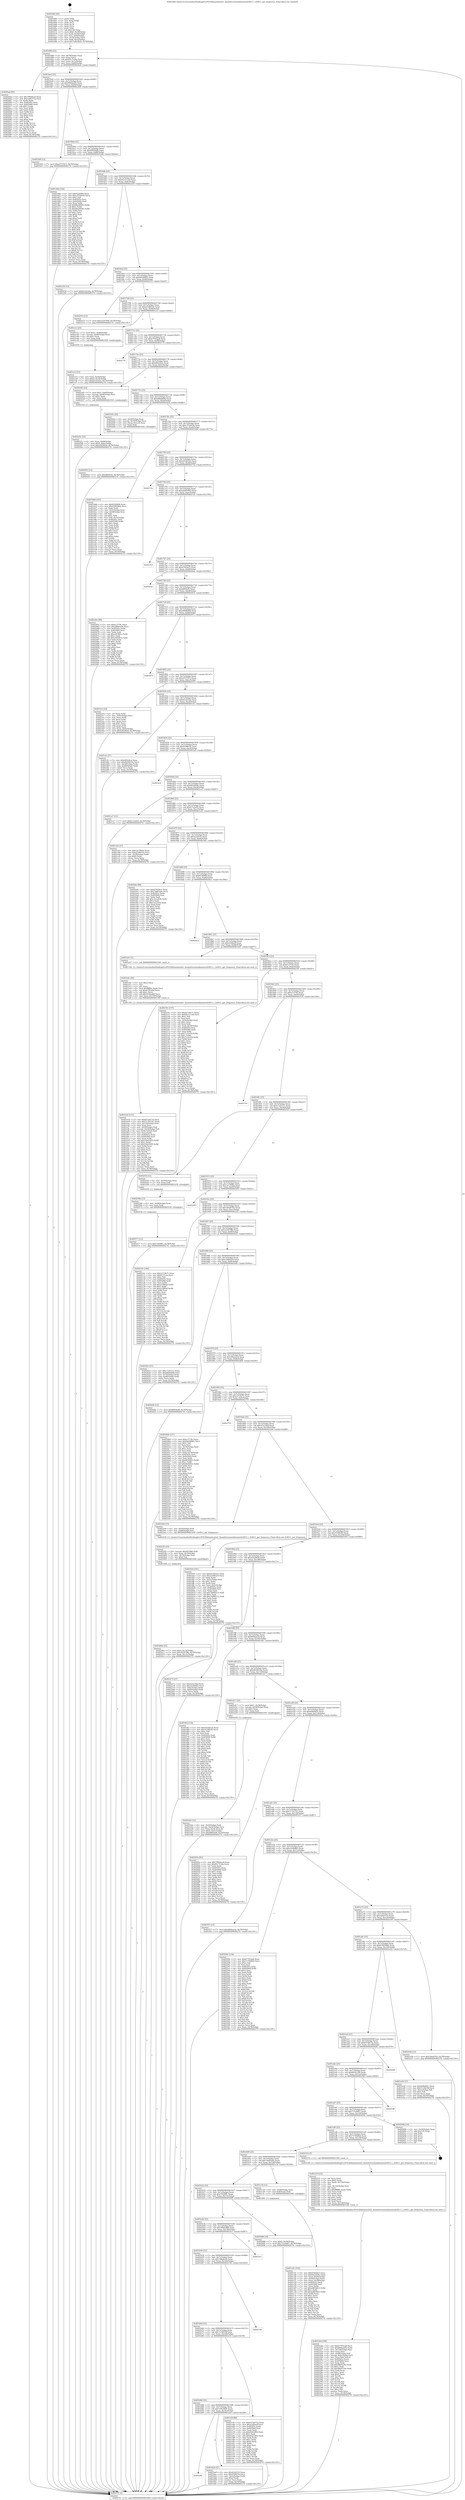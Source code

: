 digraph "0x401660" {
  label = "0x401660 (/mnt/c/Users/mathe/Desktop/tcc/POCII/binaries/extr_linuxdriversmediatunersfc0011.c_fc0011_get_frequency_Final-ollvm.out::main(0))"
  labelloc = "t"
  node[shape=record]

  Entry [label="",width=0.3,height=0.3,shape=circle,fillcolor=black,style=filled]
  "0x40168d" [label="{
     0x40168d [23]\l
     | [instrs]\l
     &nbsp;&nbsp;0x40168d \<+3\>: mov -0x78(%rbp),%eax\l
     &nbsp;&nbsp;0x401690 \<+2\>: mov %eax,%ecx\l
     &nbsp;&nbsp;0x401692 \<+6\>: sub $0x85c713da,%ecx\l
     &nbsp;&nbsp;0x401698 \<+3\>: mov %eax,-0x7c(%rbp)\l
     &nbsp;&nbsp;0x40169b \<+3\>: mov %ecx,-0x80(%rbp)\l
     &nbsp;&nbsp;0x40169e \<+6\>: je 00000000004020ad \<main+0xa4d\>\l
  }"]
  "0x4020ad" [label="{
     0x4020ad [83]\l
     | [instrs]\l
     &nbsp;&nbsp;0x4020ad \<+5\>: mov $0x798ddca9,%eax\l
     &nbsp;&nbsp;0x4020b2 \<+5\>: mov $0x5a6b37ca,%ecx\l
     &nbsp;&nbsp;0x4020b7 \<+2\>: xor %edx,%edx\l
     &nbsp;&nbsp;0x4020b9 \<+7\>: mov 0x40505c,%esi\l
     &nbsp;&nbsp;0x4020c0 \<+7\>: mov 0x405060,%edi\l
     &nbsp;&nbsp;0x4020c7 \<+3\>: sub $0x1,%edx\l
     &nbsp;&nbsp;0x4020ca \<+3\>: mov %esi,%r8d\l
     &nbsp;&nbsp;0x4020cd \<+3\>: add %edx,%r8d\l
     &nbsp;&nbsp;0x4020d0 \<+4\>: imul %r8d,%esi\l
     &nbsp;&nbsp;0x4020d4 \<+3\>: and $0x1,%esi\l
     &nbsp;&nbsp;0x4020d7 \<+3\>: cmp $0x0,%esi\l
     &nbsp;&nbsp;0x4020da \<+4\>: sete %r9b\l
     &nbsp;&nbsp;0x4020de \<+3\>: cmp $0xa,%edi\l
     &nbsp;&nbsp;0x4020e1 \<+4\>: setl %r10b\l
     &nbsp;&nbsp;0x4020e5 \<+3\>: mov %r9b,%r11b\l
     &nbsp;&nbsp;0x4020e8 \<+3\>: and %r10b,%r11b\l
     &nbsp;&nbsp;0x4020eb \<+3\>: xor %r10b,%r9b\l
     &nbsp;&nbsp;0x4020ee \<+3\>: or %r9b,%r11b\l
     &nbsp;&nbsp;0x4020f1 \<+4\>: test $0x1,%r11b\l
     &nbsp;&nbsp;0x4020f5 \<+3\>: cmovne %ecx,%eax\l
     &nbsp;&nbsp;0x4020f8 \<+3\>: mov %eax,-0x78(%rbp)\l
     &nbsp;&nbsp;0x4020fb \<+5\>: jmp 00000000004027f1 \<main+0x1191\>\l
  }"]
  "0x4016a4" [label="{
     0x4016a4 [25]\l
     | [instrs]\l
     &nbsp;&nbsp;0x4016a4 \<+5\>: jmp 00000000004016a9 \<main+0x49\>\l
     &nbsp;&nbsp;0x4016a9 \<+3\>: mov -0x7c(%rbp),%eax\l
     &nbsp;&nbsp;0x4016ac \<+5\>: sub $0x8940ae62,%eax\l
     &nbsp;&nbsp;0x4016b1 \<+6\>: mov %eax,-0x84(%rbp)\l
     &nbsp;&nbsp;0x4016b7 \<+6\>: je 00000000004023b9 \<main+0xd59\>\l
  }"]
  Exit [label="",width=0.3,height=0.3,shape=circle,fillcolor=black,style=filled,peripheries=2]
  "0x4023b9" [label="{
     0x4023b9 [12]\l
     | [instrs]\l
     &nbsp;&nbsp;0x4023b9 \<+7\>: movl $0xef737913,-0x78(%rbp)\l
     &nbsp;&nbsp;0x4023c0 \<+5\>: jmp 00000000004027f1 \<main+0x1191\>\l
  }"]
  "0x4016bd" [label="{
     0x4016bd [25]\l
     | [instrs]\l
     &nbsp;&nbsp;0x4016bd \<+5\>: jmp 00000000004016c2 \<main+0x62\>\l
     &nbsp;&nbsp;0x4016c2 \<+3\>: mov -0x7c(%rbp),%eax\l
     &nbsp;&nbsp;0x4016c5 \<+5\>: sub $0x8f8f3bd6,%eax\l
     &nbsp;&nbsp;0x4016ca \<+6\>: mov %eax,-0x88(%rbp)\l
     &nbsp;&nbsp;0x4016d0 \<+6\>: je 0000000000401d4d \<main+0x6ed\>\l
  }"]
  "0x402577" [label="{
     0x402577 [12]\l
     | [instrs]\l
     &nbsp;&nbsp;0x402577 \<+7\>: movl $0x7505fff1,-0x78(%rbp)\l
     &nbsp;&nbsp;0x40257e \<+5\>: jmp 00000000004027f1 \<main+0x1191\>\l
  }"]
  "0x401d4d" [label="{
     0x401d4d [144]\l
     | [instrs]\l
     &nbsp;&nbsp;0x401d4d \<+5\>: mov $0x8326899,%eax\l
     &nbsp;&nbsp;0x401d52 \<+5\>: mov $0xc353eb54,%ecx\l
     &nbsp;&nbsp;0x401d57 \<+2\>: mov $0x1,%dl\l
     &nbsp;&nbsp;0x401d59 \<+7\>: mov 0x40505c,%esi\l
     &nbsp;&nbsp;0x401d60 \<+7\>: mov 0x405060,%edi\l
     &nbsp;&nbsp;0x401d67 \<+3\>: mov %esi,%r8d\l
     &nbsp;&nbsp;0x401d6a \<+7\>: add $0x66a40083,%r8d\l
     &nbsp;&nbsp;0x401d71 \<+4\>: sub $0x1,%r8d\l
     &nbsp;&nbsp;0x401d75 \<+7\>: sub $0x66a40083,%r8d\l
     &nbsp;&nbsp;0x401d7c \<+4\>: imul %r8d,%esi\l
     &nbsp;&nbsp;0x401d80 \<+3\>: and $0x1,%esi\l
     &nbsp;&nbsp;0x401d83 \<+3\>: cmp $0x0,%esi\l
     &nbsp;&nbsp;0x401d86 \<+4\>: sete %r9b\l
     &nbsp;&nbsp;0x401d8a \<+3\>: cmp $0xa,%edi\l
     &nbsp;&nbsp;0x401d8d \<+4\>: setl %r10b\l
     &nbsp;&nbsp;0x401d91 \<+3\>: mov %r9b,%r11b\l
     &nbsp;&nbsp;0x401d94 \<+4\>: xor $0xff,%r11b\l
     &nbsp;&nbsp;0x401d98 \<+3\>: mov %r10b,%bl\l
     &nbsp;&nbsp;0x401d9b \<+3\>: xor $0xff,%bl\l
     &nbsp;&nbsp;0x401d9e \<+3\>: xor $0x0,%dl\l
     &nbsp;&nbsp;0x401da1 \<+3\>: mov %r11b,%r14b\l
     &nbsp;&nbsp;0x401da4 \<+4\>: and $0x0,%r14b\l
     &nbsp;&nbsp;0x401da8 \<+3\>: and %dl,%r9b\l
     &nbsp;&nbsp;0x401dab \<+3\>: mov %bl,%r15b\l
     &nbsp;&nbsp;0x401dae \<+4\>: and $0x0,%r15b\l
     &nbsp;&nbsp;0x401db2 \<+3\>: and %dl,%r10b\l
     &nbsp;&nbsp;0x401db5 \<+3\>: or %r9b,%r14b\l
     &nbsp;&nbsp;0x401db8 \<+3\>: or %r10b,%r15b\l
     &nbsp;&nbsp;0x401dbb \<+3\>: xor %r15b,%r14b\l
     &nbsp;&nbsp;0x401dbe \<+3\>: or %bl,%r11b\l
     &nbsp;&nbsp;0x401dc1 \<+4\>: xor $0xff,%r11b\l
     &nbsp;&nbsp;0x401dc5 \<+3\>: or $0x0,%dl\l
     &nbsp;&nbsp;0x401dc8 \<+3\>: and %dl,%r11b\l
     &nbsp;&nbsp;0x401dcb \<+3\>: or %r11b,%r14b\l
     &nbsp;&nbsp;0x401dce \<+4\>: test $0x1,%r14b\l
     &nbsp;&nbsp;0x401dd2 \<+3\>: cmovne %ecx,%eax\l
     &nbsp;&nbsp;0x401dd5 \<+3\>: mov %eax,-0x78(%rbp)\l
     &nbsp;&nbsp;0x401dd8 \<+5\>: jmp 00000000004027f1 \<main+0x1191\>\l
  }"]
  "0x4016d6" [label="{
     0x4016d6 [25]\l
     | [instrs]\l
     &nbsp;&nbsp;0x4016d6 \<+5\>: jmp 00000000004016db \<main+0x7b\>\l
     &nbsp;&nbsp;0x4016db \<+3\>: mov -0x7c(%rbp),%eax\l
     &nbsp;&nbsp;0x4016de \<+5\>: sub $0x92c511a6,%eax\l
     &nbsp;&nbsp;0x4016e3 \<+6\>: mov %eax,-0x8c(%rbp)\l
     &nbsp;&nbsp;0x4016e9 \<+6\>: je 0000000000402239 \<main+0xbd9\>\l
  }"]
  "0x40256b" [label="{
     0x40256b [12]\l
     | [instrs]\l
     &nbsp;&nbsp;0x40256b \<+4\>: mov -0x68(%rbp),%rax\l
     &nbsp;&nbsp;0x40256f \<+3\>: mov %rax,%rdi\l
     &nbsp;&nbsp;0x402572 \<+5\>: call 0000000000401030 \<free@plt\>\l
     | [calls]\l
     &nbsp;&nbsp;0x401030 \{1\} (unknown)\l
  }"]
  "0x402239" [label="{
     0x402239 [12]\l
     | [instrs]\l
     &nbsp;&nbsp;0x402239 \<+7\>: movl $0xf21d1d2a,-0x78(%rbp)\l
     &nbsp;&nbsp;0x402240 \<+5\>: jmp 00000000004027f1 \<main+0x1191\>\l
  }"]
  "0x4016ef" [label="{
     0x4016ef [25]\l
     | [instrs]\l
     &nbsp;&nbsp;0x4016ef \<+5\>: jmp 00000000004016f4 \<main+0x94\>\l
     &nbsp;&nbsp;0x4016f4 \<+3\>: mov -0x7c(%rbp),%eax\l
     &nbsp;&nbsp;0x4016f7 \<+5\>: sub $0x9dc06801,%eax\l
     &nbsp;&nbsp;0x4016fc \<+6\>: mov %eax,-0x90(%rbp)\l
     &nbsp;&nbsp;0x401702 \<+6\>: je 0000000000402553 \<main+0xef3\>\l
  }"]
  "0x402452" [label="{
     0x402452 [12]\l
     | [instrs]\l
     &nbsp;&nbsp;0x402452 \<+7\>: movl $0xdff3fe92,-0x78(%rbp)\l
     &nbsp;&nbsp;0x402459 \<+5\>: jmp 00000000004027f1 \<main+0x1191\>\l
  }"]
  "0x402553" [label="{
     0x402553 [12]\l
     | [instrs]\l
     &nbsp;&nbsp;0x402553 \<+7\>: movl $0x222070fb,-0x78(%rbp)\l
     &nbsp;&nbsp;0x40255a \<+5\>: jmp 00000000004027f1 \<main+0x1191\>\l
  }"]
  "0x401708" [label="{
     0x401708 [25]\l
     | [instrs]\l
     &nbsp;&nbsp;0x401708 \<+5\>: jmp 000000000040170d \<main+0xad\>\l
     &nbsp;&nbsp;0x40170d \<+3\>: mov -0x7c(%rbp),%eax\l
     &nbsp;&nbsp;0x401710 \<+5\>: sub $0xa538652e,%eax\l
     &nbsp;&nbsp;0x401715 \<+6\>: mov %eax,-0x94(%rbp)\l
     &nbsp;&nbsp;0x40171b \<+6\>: je 0000000000401cce \<main+0x66e\>\l
  }"]
  "0x40240a" [label="{
     0x40240a [25]\l
     | [instrs]\l
     &nbsp;&nbsp;0x40240a \<+7\>: movl $0x0,-0x74(%rbp)\l
     &nbsp;&nbsp;0x402411 \<+7\>: movl $0x222070fb,-0x78(%rbp)\l
     &nbsp;&nbsp;0x402418 \<+6\>: mov %eax,-0x15c(%rbp)\l
     &nbsp;&nbsp;0x40241e \<+5\>: jmp 00000000004027f1 \<main+0x1191\>\l
  }"]
  "0x401cce" [label="{
     0x401cce [23]\l
     | [instrs]\l
     &nbsp;&nbsp;0x401cce \<+7\>: movl $0x1,-0x48(%rbp)\l
     &nbsp;&nbsp;0x401cd5 \<+4\>: movslq -0x48(%rbp),%rax\l
     &nbsp;&nbsp;0x401cd9 \<+4\>: shl $0x3,%rax\l
     &nbsp;&nbsp;0x401cdd \<+3\>: mov %rax,%rdi\l
     &nbsp;&nbsp;0x401ce0 \<+5\>: call 0000000000401050 \<malloc@plt\>\l
     | [calls]\l
     &nbsp;&nbsp;0x401050 \{1\} (unknown)\l
  }"]
  "0x401721" [label="{
     0x401721 [25]\l
     | [instrs]\l
     &nbsp;&nbsp;0x401721 \<+5\>: jmp 0000000000401726 \<main+0xc6\>\l
     &nbsp;&nbsp;0x401726 \<+3\>: mov -0x7c(%rbp),%eax\l
     &nbsp;&nbsp;0x401729 \<+5\>: sub $0xb7793aa8,%eax\l
     &nbsp;&nbsp;0x40172e \<+6\>: mov %eax,-0x98(%rbp)\l
     &nbsp;&nbsp;0x401734 \<+6\>: je 0000000000402774 \<main+0x1114\>\l
  }"]
  "0x4023f3" [label="{
     0x4023f3 [23]\l
     | [instrs]\l
     &nbsp;&nbsp;0x4023f3 \<+10\>: movabs $0x4030b6,%rdi\l
     &nbsp;&nbsp;0x4023fd \<+3\>: mov %eax,-0x70(%rbp)\l
     &nbsp;&nbsp;0x402400 \<+3\>: mov -0x70(%rbp),%esi\l
     &nbsp;&nbsp;0x402403 \<+2\>: mov $0x0,%al\l
     &nbsp;&nbsp;0x402405 \<+5\>: call 0000000000401040 \<printf@plt\>\l
     | [calls]\l
     &nbsp;&nbsp;0x401040 \{1\} (unknown)\l
  }"]
  "0x402774" [label="{
     0x402774\l
  }", style=dashed]
  "0x40173a" [label="{
     0x40173a [25]\l
     | [instrs]\l
     &nbsp;&nbsp;0x40173a \<+5\>: jmp 000000000040173f \<main+0xdf\>\l
     &nbsp;&nbsp;0x40173f \<+3\>: mov -0x7c(%rbp),%eax\l
     &nbsp;&nbsp;0x401742 \<+5\>: sub $0xbf02e0ca,%eax\l
     &nbsp;&nbsp;0x401747 \<+6\>: mov %eax,-0x9c(%rbp)\l
     &nbsp;&nbsp;0x40174d \<+6\>: je 0000000000402245 \<main+0xbe5\>\l
  }"]
  "0x40234d" [label="{
     0x40234d [108]\l
     | [instrs]\l
     &nbsp;&nbsp;0x40234d \<+5\>: mov $0xb7793aa8,%ecx\l
     &nbsp;&nbsp;0x402352 \<+5\>: mov $0x8940ae62,%edx\l
     &nbsp;&nbsp;0x402357 \<+6\>: mov -0x158(%rbp),%esi\l
     &nbsp;&nbsp;0x40235d \<+3\>: imul %eax,%esi\l
     &nbsp;&nbsp;0x402360 \<+4\>: mov -0x68(%rbp),%r8\l
     &nbsp;&nbsp;0x402364 \<+4\>: movslq -0x6c(%rbp),%r9\l
     &nbsp;&nbsp;0x402368 \<+4\>: mov %esi,(%r8,%r9,4)\l
     &nbsp;&nbsp;0x40236c \<+7\>: mov 0x40505c,%eax\l
     &nbsp;&nbsp;0x402373 \<+7\>: mov 0x405060,%esi\l
     &nbsp;&nbsp;0x40237a \<+2\>: mov %eax,%edi\l
     &nbsp;&nbsp;0x40237c \<+6\>: add $0x99b9124c,%edi\l
     &nbsp;&nbsp;0x402382 \<+3\>: sub $0x1,%edi\l
     &nbsp;&nbsp;0x402385 \<+6\>: sub $0x99b9124c,%edi\l
     &nbsp;&nbsp;0x40238b \<+3\>: imul %edi,%eax\l
     &nbsp;&nbsp;0x40238e \<+3\>: and $0x1,%eax\l
     &nbsp;&nbsp;0x402391 \<+3\>: cmp $0x0,%eax\l
     &nbsp;&nbsp;0x402394 \<+4\>: sete %r10b\l
     &nbsp;&nbsp;0x402398 \<+3\>: cmp $0xa,%esi\l
     &nbsp;&nbsp;0x40239b \<+4\>: setl %r11b\l
     &nbsp;&nbsp;0x40239f \<+3\>: mov %r10b,%bl\l
     &nbsp;&nbsp;0x4023a2 \<+3\>: and %r11b,%bl\l
     &nbsp;&nbsp;0x4023a5 \<+3\>: xor %r11b,%r10b\l
     &nbsp;&nbsp;0x4023a8 \<+3\>: or %r10b,%bl\l
     &nbsp;&nbsp;0x4023ab \<+3\>: test $0x1,%bl\l
     &nbsp;&nbsp;0x4023ae \<+3\>: cmovne %edx,%ecx\l
     &nbsp;&nbsp;0x4023b1 \<+3\>: mov %ecx,-0x78(%rbp)\l
     &nbsp;&nbsp;0x4023b4 \<+5\>: jmp 00000000004027f1 \<main+0x1191\>\l
  }"]
  "0x402245" [label="{
     0x402245 [23]\l
     | [instrs]\l
     &nbsp;&nbsp;0x402245 \<+7\>: movl $0x1,-0x60(%rbp)\l
     &nbsp;&nbsp;0x40224c \<+4\>: movslq -0x60(%rbp),%rax\l
     &nbsp;&nbsp;0x402250 \<+4\>: shl $0x2,%rax\l
     &nbsp;&nbsp;0x402254 \<+3\>: mov %rax,%rdi\l
     &nbsp;&nbsp;0x402257 \<+5\>: call 0000000000401050 \<malloc@plt\>\l
     | [calls]\l
     &nbsp;&nbsp;0x401050 \{1\} (unknown)\l
  }"]
  "0x401753" [label="{
     0x401753 [25]\l
     | [instrs]\l
     &nbsp;&nbsp;0x401753 \<+5\>: jmp 0000000000401758 \<main+0xf8\>\l
     &nbsp;&nbsp;0x401758 \<+3\>: mov -0x7c(%rbp),%eax\l
     &nbsp;&nbsp;0x40175b \<+5\>: sub $0xbf6ddd9d,%eax\l
     &nbsp;&nbsp;0x401760 \<+6\>: mov %eax,-0xa0(%rbp)\l
     &nbsp;&nbsp;0x401766 \<+6\>: je 000000000040243e \<main+0xdde\>\l
  }"]
  "0x402319" [label="{
     0x402319 [52]\l
     | [instrs]\l
     &nbsp;&nbsp;0x402319 \<+2\>: xor %ecx,%ecx\l
     &nbsp;&nbsp;0x40231b \<+5\>: mov $0x2,%edx\l
     &nbsp;&nbsp;0x402320 \<+6\>: mov %edx,-0x154(%rbp)\l
     &nbsp;&nbsp;0x402326 \<+1\>: cltd\l
     &nbsp;&nbsp;0x402327 \<+6\>: mov -0x154(%rbp),%esi\l
     &nbsp;&nbsp;0x40232d \<+2\>: idiv %esi\l
     &nbsp;&nbsp;0x40232f \<+6\>: imul $0xfffffffe,%edx,%edx\l
     &nbsp;&nbsp;0x402335 \<+2\>: mov %ecx,%edi\l
     &nbsp;&nbsp;0x402337 \<+2\>: sub %edx,%edi\l
     &nbsp;&nbsp;0x402339 \<+2\>: mov %ecx,%edx\l
     &nbsp;&nbsp;0x40233b \<+3\>: sub $0x1,%edx\l
     &nbsp;&nbsp;0x40233e \<+2\>: add %edx,%edi\l
     &nbsp;&nbsp;0x402340 \<+2\>: sub %edi,%ecx\l
     &nbsp;&nbsp;0x402342 \<+6\>: mov %ecx,-0x158(%rbp)\l
     &nbsp;&nbsp;0x402348 \<+5\>: call 0000000000401160 \<next_i\>\l
     | [calls]\l
     &nbsp;&nbsp;0x401160 \{1\} (/mnt/c/Users/mathe/Desktop/tcc/POCII/binaries/extr_linuxdriversmediatunersfc0011.c_fc0011_get_frequency_Final-ollvm.out::next_i)\l
  }"]
  "0x40243e" [label="{
     0x40243e [20]\l
     | [instrs]\l
     &nbsp;&nbsp;0x40243e \<+4\>: mov -0x50(%rbp),%rax\l
     &nbsp;&nbsp;0x402442 \<+4\>: movslq -0x74(%rbp),%rcx\l
     &nbsp;&nbsp;0x402446 \<+4\>: mov (%rax,%rcx,8),%rax\l
     &nbsp;&nbsp;0x40244a \<+3\>: mov %rax,%rdi\l
     &nbsp;&nbsp;0x40244d \<+5\>: call 0000000000401030 \<free@plt\>\l
     | [calls]\l
     &nbsp;&nbsp;0x401030 \{1\} (unknown)\l
  }"]
  "0x40176c" [label="{
     0x40176c [25]\l
     | [instrs]\l
     &nbsp;&nbsp;0x40176c \<+5\>: jmp 0000000000401771 \<main+0x111\>\l
     &nbsp;&nbsp;0x401771 \<+3\>: mov -0x7c(%rbp),%eax\l
     &nbsp;&nbsp;0x401774 \<+5\>: sub $0xc353eb54,%eax\l
     &nbsp;&nbsp;0x401779 \<+6\>: mov %eax,-0xa4(%rbp)\l
     &nbsp;&nbsp;0x40177f \<+6\>: je 0000000000401ddd \<main+0x77d\>\l
  }"]
  "0x40225c" [label="{
     0x40225c [23]\l
     | [instrs]\l
     &nbsp;&nbsp;0x40225c \<+4\>: mov %rax,-0x68(%rbp)\l
     &nbsp;&nbsp;0x402260 \<+7\>: movl $0x0,-0x6c(%rbp)\l
     &nbsp;&nbsp;0x402267 \<+7\>: movl $0x43f24626,-0x78(%rbp)\l
     &nbsp;&nbsp;0x40226e \<+5\>: jmp 00000000004027f1 \<main+0x1191\>\l
  }"]
  "0x401ddd" [label="{
     0x401ddd [103]\l
     | [instrs]\l
     &nbsp;&nbsp;0x401ddd \<+5\>: mov $0x8326899,%eax\l
     &nbsp;&nbsp;0x401de2 \<+5\>: mov $0x618058bb,%ecx\l
     &nbsp;&nbsp;0x401de7 \<+2\>: xor %edx,%edx\l
     &nbsp;&nbsp;0x401de9 \<+3\>: mov -0x5c(%rbp),%esi\l
     &nbsp;&nbsp;0x401dec \<+3\>: cmp -0x58(%rbp),%esi\l
     &nbsp;&nbsp;0x401def \<+4\>: setl %dil\l
     &nbsp;&nbsp;0x401df3 \<+4\>: and $0x1,%dil\l
     &nbsp;&nbsp;0x401df7 \<+4\>: mov %dil,-0x21(%rbp)\l
     &nbsp;&nbsp;0x401dfb \<+7\>: mov 0x40505c,%esi\l
     &nbsp;&nbsp;0x401e02 \<+8\>: mov 0x405060,%r8d\l
     &nbsp;&nbsp;0x401e0a \<+3\>: sub $0x1,%edx\l
     &nbsp;&nbsp;0x401e0d \<+3\>: mov %esi,%r9d\l
     &nbsp;&nbsp;0x401e10 \<+3\>: add %edx,%r9d\l
     &nbsp;&nbsp;0x401e13 \<+4\>: imul %r9d,%esi\l
     &nbsp;&nbsp;0x401e17 \<+3\>: and $0x1,%esi\l
     &nbsp;&nbsp;0x401e1a \<+3\>: cmp $0x0,%esi\l
     &nbsp;&nbsp;0x401e1d \<+4\>: sete %dil\l
     &nbsp;&nbsp;0x401e21 \<+4\>: cmp $0xa,%r8d\l
     &nbsp;&nbsp;0x401e25 \<+4\>: setl %r10b\l
     &nbsp;&nbsp;0x401e29 \<+3\>: mov %dil,%r11b\l
     &nbsp;&nbsp;0x401e2c \<+3\>: and %r10b,%r11b\l
     &nbsp;&nbsp;0x401e2f \<+3\>: xor %r10b,%dil\l
     &nbsp;&nbsp;0x401e32 \<+3\>: or %dil,%r11b\l
     &nbsp;&nbsp;0x401e35 \<+4\>: test $0x1,%r11b\l
     &nbsp;&nbsp;0x401e39 \<+3\>: cmovne %ecx,%eax\l
     &nbsp;&nbsp;0x401e3c \<+3\>: mov %eax,-0x78(%rbp)\l
     &nbsp;&nbsp;0x401e3f \<+5\>: jmp 00000000004027f1 \<main+0x1191\>\l
  }"]
  "0x401785" [label="{
     0x401785 [25]\l
     | [instrs]\l
     &nbsp;&nbsp;0x401785 \<+5\>: jmp 000000000040178a \<main+0x12a\>\l
     &nbsp;&nbsp;0x40178a \<+3\>: mov -0x7c(%rbp),%eax\l
     &nbsp;&nbsp;0x40178d \<+5\>: sub $0xc61bb52e,%eax\l
     &nbsp;&nbsp;0x401792 \<+6\>: mov %eax,-0xa8(%rbp)\l
     &nbsp;&nbsp;0x401798 \<+6\>: je 000000000040272a \<main+0x10ca\>\l
  }"]
  "0x401ee4" [label="{
     0x401ee4 [115]\l
     | [instrs]\l
     &nbsp;&nbsp;0x401ee4 \<+5\>: mov $0x637d473a,%ecx\l
     &nbsp;&nbsp;0x401ee9 \<+5\>: mov $0x517027d1,%edx\l
     &nbsp;&nbsp;0x401eee \<+6\>: mov -0x150(%rbp),%esi\l
     &nbsp;&nbsp;0x401ef4 \<+3\>: imul %eax,%esi\l
     &nbsp;&nbsp;0x401ef7 \<+4\>: mov -0x50(%rbp),%rdi\l
     &nbsp;&nbsp;0x401efb \<+4\>: movslq -0x54(%rbp),%r8\l
     &nbsp;&nbsp;0x401eff \<+4\>: mov (%rdi,%r8,8),%rdi\l
     &nbsp;&nbsp;0x401f03 \<+2\>: mov %esi,(%rdi)\l
     &nbsp;&nbsp;0x401f05 \<+7\>: mov 0x40505c,%eax\l
     &nbsp;&nbsp;0x401f0c \<+7\>: mov 0x405060,%esi\l
     &nbsp;&nbsp;0x401f13 \<+3\>: mov %eax,%r9d\l
     &nbsp;&nbsp;0x401f16 \<+7\>: add $0x19de5495,%r9d\l
     &nbsp;&nbsp;0x401f1d \<+4\>: sub $0x1,%r9d\l
     &nbsp;&nbsp;0x401f21 \<+7\>: sub $0x19de5495,%r9d\l
     &nbsp;&nbsp;0x401f28 \<+4\>: imul %r9d,%eax\l
     &nbsp;&nbsp;0x401f2c \<+3\>: and $0x1,%eax\l
     &nbsp;&nbsp;0x401f2f \<+3\>: cmp $0x0,%eax\l
     &nbsp;&nbsp;0x401f32 \<+4\>: sete %r10b\l
     &nbsp;&nbsp;0x401f36 \<+3\>: cmp $0xa,%esi\l
     &nbsp;&nbsp;0x401f39 \<+4\>: setl %r11b\l
     &nbsp;&nbsp;0x401f3d \<+3\>: mov %r10b,%bl\l
     &nbsp;&nbsp;0x401f40 \<+3\>: and %r11b,%bl\l
     &nbsp;&nbsp;0x401f43 \<+3\>: xor %r11b,%r10b\l
     &nbsp;&nbsp;0x401f46 \<+3\>: or %r10b,%bl\l
     &nbsp;&nbsp;0x401f49 \<+3\>: test $0x1,%bl\l
     &nbsp;&nbsp;0x401f4c \<+3\>: cmovne %edx,%ecx\l
     &nbsp;&nbsp;0x401f4f \<+3\>: mov %ecx,-0x78(%rbp)\l
     &nbsp;&nbsp;0x401f52 \<+5\>: jmp 00000000004027f1 \<main+0x1191\>\l
  }"]
  "0x40272a" [label="{
     0x40272a\l
  }", style=dashed]
  "0x40179e" [label="{
     0x40179e [25]\l
     | [instrs]\l
     &nbsp;&nbsp;0x40179e \<+5\>: jmp 00000000004017a3 \<main+0x143\>\l
     &nbsp;&nbsp;0x4017a3 \<+3\>: mov -0x7c(%rbp),%eax\l
     &nbsp;&nbsp;0x4017a6 \<+5\>: sub $0xc64054d5,%eax\l
     &nbsp;&nbsp;0x4017ab \<+6\>: mov %eax,-0xac(%rbp)\l
     &nbsp;&nbsp;0x4017b1 \<+6\>: je 00000000004027e5 \<main+0x1185\>\l
  }"]
  "0x401ebc" [label="{
     0x401ebc [40]\l
     | [instrs]\l
     &nbsp;&nbsp;0x401ebc \<+5\>: mov $0x2,%ecx\l
     &nbsp;&nbsp;0x401ec1 \<+1\>: cltd\l
     &nbsp;&nbsp;0x401ec2 \<+2\>: idiv %ecx\l
     &nbsp;&nbsp;0x401ec4 \<+6\>: imul $0xfffffffe,%edx,%ecx\l
     &nbsp;&nbsp;0x401eca \<+6\>: sub $0x433ba46f,%ecx\l
     &nbsp;&nbsp;0x401ed0 \<+3\>: add $0x1,%ecx\l
     &nbsp;&nbsp;0x401ed3 \<+6\>: add $0x433ba46f,%ecx\l
     &nbsp;&nbsp;0x401ed9 \<+6\>: mov %ecx,-0x150(%rbp)\l
     &nbsp;&nbsp;0x401edf \<+5\>: call 0000000000401160 \<next_i\>\l
     | [calls]\l
     &nbsp;&nbsp;0x401160 \{1\} (/mnt/c/Users/mathe/Desktop/tcc/POCII/binaries/extr_linuxdriversmediatunersfc0011.c_fc0011_get_frequency_Final-ollvm.out::next_i)\l
  }"]
  "0x4027e5" [label="{
     0x4027e5\l
  }", style=dashed]
  "0x4017b7" [label="{
     0x4017b7 [25]\l
     | [instrs]\l
     &nbsp;&nbsp;0x4017b7 \<+5\>: jmp 00000000004017bc \<main+0x15c\>\l
     &nbsp;&nbsp;0x4017bc \<+3\>: mov -0x7c(%rbp),%eax\l
     &nbsp;&nbsp;0x4017bf \<+5\>: sub $0xd7f43bc5,%eax\l
     &nbsp;&nbsp;0x4017c4 \<+6\>: mov %eax,-0xb0(%rbp)\l
     &nbsp;&nbsp;0x4017ca \<+6\>: je 00000000004026ae \<main+0x104e\>\l
  }"]
  "0x401d2e" [label="{
     0x401d2e [31]\l
     | [instrs]\l
     &nbsp;&nbsp;0x401d2e \<+4\>: mov -0x50(%rbp),%rdi\l
     &nbsp;&nbsp;0x401d32 \<+4\>: movslq -0x54(%rbp),%rcx\l
     &nbsp;&nbsp;0x401d36 \<+4\>: mov %rax,(%rdi,%rcx,8)\l
     &nbsp;&nbsp;0x401d3a \<+7\>: movl $0x0,-0x5c(%rbp)\l
     &nbsp;&nbsp;0x401d41 \<+7\>: movl $0x8f8f3bd6,-0x78(%rbp)\l
     &nbsp;&nbsp;0x401d48 \<+5\>: jmp 00000000004027f1 \<main+0x1191\>\l
  }"]
  "0x4026ae" [label="{
     0x4026ae\l
  }", style=dashed]
  "0x4017d0" [label="{
     0x4017d0 [25]\l
     | [instrs]\l
     &nbsp;&nbsp;0x4017d0 \<+5\>: jmp 00000000004017d5 \<main+0x175\>\l
     &nbsp;&nbsp;0x4017d5 \<+3\>: mov -0x7c(%rbp),%eax\l
     &nbsp;&nbsp;0x4017d8 \<+5\>: sub $0xdff3fe92,%eax\l
     &nbsp;&nbsp;0x4017dd \<+6\>: mov %eax,-0xb4(%rbp)\l
     &nbsp;&nbsp;0x4017e3 \<+6\>: je 000000000040245e \<main+0xdfe\>\l
  }"]
  "0x401ce5" [label="{
     0x401ce5 [23]\l
     | [instrs]\l
     &nbsp;&nbsp;0x401ce5 \<+4\>: mov %rax,-0x50(%rbp)\l
     &nbsp;&nbsp;0x401ce9 \<+7\>: movl $0x0,-0x54(%rbp)\l
     &nbsp;&nbsp;0x401cf0 \<+7\>: movl $0xf21d1d2a,-0x78(%rbp)\l
     &nbsp;&nbsp;0x401cf7 \<+5\>: jmp 00000000004027f1 \<main+0x1191\>\l
  }"]
  "0x40245e" [label="{
     0x40245e [88]\l
     | [instrs]\l
     &nbsp;&nbsp;0x40245e \<+5\>: mov $0xe1373fc,%eax\l
     &nbsp;&nbsp;0x402463 \<+5\>: mov $0x266eee54,%ecx\l
     &nbsp;&nbsp;0x402468 \<+7\>: mov 0x40505c,%edx\l
     &nbsp;&nbsp;0x40246f \<+7\>: mov 0x405060,%esi\l
     &nbsp;&nbsp;0x402476 \<+2\>: mov %edx,%edi\l
     &nbsp;&nbsp;0x402478 \<+6\>: sub $0xa593fb1e,%edi\l
     &nbsp;&nbsp;0x40247e \<+3\>: sub $0x1,%edi\l
     &nbsp;&nbsp;0x402481 \<+6\>: add $0xa593fb1e,%edi\l
     &nbsp;&nbsp;0x402487 \<+3\>: imul %edi,%edx\l
     &nbsp;&nbsp;0x40248a \<+3\>: and $0x1,%edx\l
     &nbsp;&nbsp;0x40248d \<+3\>: cmp $0x0,%edx\l
     &nbsp;&nbsp;0x402490 \<+4\>: sete %r8b\l
     &nbsp;&nbsp;0x402494 \<+3\>: cmp $0xa,%esi\l
     &nbsp;&nbsp;0x402497 \<+4\>: setl %r9b\l
     &nbsp;&nbsp;0x40249b \<+3\>: mov %r8b,%r10b\l
     &nbsp;&nbsp;0x40249e \<+3\>: and %r9b,%r10b\l
     &nbsp;&nbsp;0x4024a1 \<+3\>: xor %r9b,%r8b\l
     &nbsp;&nbsp;0x4024a4 \<+3\>: or %r8b,%r10b\l
     &nbsp;&nbsp;0x4024a7 \<+4\>: test $0x1,%r10b\l
     &nbsp;&nbsp;0x4024ab \<+3\>: cmovne %ecx,%eax\l
     &nbsp;&nbsp;0x4024ae \<+3\>: mov %eax,-0x78(%rbp)\l
     &nbsp;&nbsp;0x4024b1 \<+5\>: jmp 00000000004027f1 \<main+0x1191\>\l
  }"]
  "0x4017e9" [label="{
     0x4017e9 [25]\l
     | [instrs]\l
     &nbsp;&nbsp;0x4017e9 \<+5\>: jmp 00000000004017ee \<main+0x18e\>\l
     &nbsp;&nbsp;0x4017ee \<+3\>: mov -0x7c(%rbp),%eax\l
     &nbsp;&nbsp;0x4017f1 \<+5\>: sub $0xe609b069,%eax\l
     &nbsp;&nbsp;0x4017f6 \<+6\>: mov %eax,-0xb8(%rbp)\l
     &nbsp;&nbsp;0x4017fc \<+6\>: je 000000000040267c \<main+0x101c\>\l
  }"]
  "0x401c41" [label="{
     0x401c41 [102]\l
     | [instrs]\l
     &nbsp;&nbsp;0x401c41 \<+5\>: mov $0xd7f43bc5,%ecx\l
     &nbsp;&nbsp;0x401c46 \<+5\>: mov $0xf622828c,%edx\l
     &nbsp;&nbsp;0x401c4b \<+3\>: mov %eax,-0x44(%rbp)\l
     &nbsp;&nbsp;0x401c4e \<+3\>: mov -0x44(%rbp),%eax\l
     &nbsp;&nbsp;0x401c51 \<+3\>: mov %eax,-0x28(%rbp)\l
     &nbsp;&nbsp;0x401c54 \<+7\>: mov 0x40505c,%eax\l
     &nbsp;&nbsp;0x401c5b \<+7\>: mov 0x405060,%esi\l
     &nbsp;&nbsp;0x401c62 \<+3\>: mov %eax,%r8d\l
     &nbsp;&nbsp;0x401c65 \<+7\>: sub $0xed850823,%r8d\l
     &nbsp;&nbsp;0x401c6c \<+4\>: sub $0x1,%r8d\l
     &nbsp;&nbsp;0x401c70 \<+7\>: add $0xed850823,%r8d\l
     &nbsp;&nbsp;0x401c77 \<+4\>: imul %r8d,%eax\l
     &nbsp;&nbsp;0x401c7b \<+3\>: and $0x1,%eax\l
     &nbsp;&nbsp;0x401c7e \<+3\>: cmp $0x0,%eax\l
     &nbsp;&nbsp;0x401c81 \<+4\>: sete %r9b\l
     &nbsp;&nbsp;0x401c85 \<+3\>: cmp $0xa,%esi\l
     &nbsp;&nbsp;0x401c88 \<+4\>: setl %r10b\l
     &nbsp;&nbsp;0x401c8c \<+3\>: mov %r9b,%r11b\l
     &nbsp;&nbsp;0x401c8f \<+3\>: and %r10b,%r11b\l
     &nbsp;&nbsp;0x401c92 \<+3\>: xor %r10b,%r9b\l
     &nbsp;&nbsp;0x401c95 \<+3\>: or %r9b,%r11b\l
     &nbsp;&nbsp;0x401c98 \<+4\>: test $0x1,%r11b\l
     &nbsp;&nbsp;0x401c9c \<+3\>: cmovne %edx,%ecx\l
     &nbsp;&nbsp;0x401c9f \<+3\>: mov %ecx,-0x78(%rbp)\l
     &nbsp;&nbsp;0x401ca2 \<+5\>: jmp 00000000004027f1 \<main+0x1191\>\l
  }"]
  "0x40267c" [label="{
     0x40267c\l
  }", style=dashed]
  "0x401802" [label="{
     0x401802 [25]\l
     | [instrs]\l
     &nbsp;&nbsp;0x401802 \<+5\>: jmp 0000000000401807 \<main+0x1a7\>\l
     &nbsp;&nbsp;0x401807 \<+3\>: mov -0x7c(%rbp),%eax\l
     &nbsp;&nbsp;0x40180a \<+5\>: sub $0xef737913,%eax\l
     &nbsp;&nbsp;0x40180f \<+6\>: mov %eax,-0xbc(%rbp)\l
     &nbsp;&nbsp;0x401815 \<+6\>: je 00000000004023c5 \<main+0xd65\>\l
  }"]
  "0x401660" [label="{
     0x401660 [45]\l
     | [instrs]\l
     &nbsp;&nbsp;0x401660 \<+1\>: push %rbp\l
     &nbsp;&nbsp;0x401661 \<+3\>: mov %rsp,%rbp\l
     &nbsp;&nbsp;0x401664 \<+2\>: push %r15\l
     &nbsp;&nbsp;0x401666 \<+2\>: push %r14\l
     &nbsp;&nbsp;0x401668 \<+2\>: push %r12\l
     &nbsp;&nbsp;0x40166a \<+1\>: push %rbx\l
     &nbsp;&nbsp;0x40166b \<+7\>: sub $0x150,%rsp\l
     &nbsp;&nbsp;0x401672 \<+7\>: movl $0x0,-0x30(%rbp)\l
     &nbsp;&nbsp;0x401679 \<+3\>: mov %edi,-0x34(%rbp)\l
     &nbsp;&nbsp;0x40167c \<+4\>: mov %rsi,-0x40(%rbp)\l
     &nbsp;&nbsp;0x401680 \<+3\>: mov -0x34(%rbp),%edi\l
     &nbsp;&nbsp;0x401683 \<+3\>: mov %edi,-0x2c(%rbp)\l
     &nbsp;&nbsp;0x401686 \<+7\>: movl $0x7e9e3820,-0x78(%rbp)\l
  }"]
  "0x4023c5" [label="{
     0x4023c5 [33]\l
     | [instrs]\l
     &nbsp;&nbsp;0x4023c5 \<+2\>: xor %eax,%eax\l
     &nbsp;&nbsp;0x4023c7 \<+3\>: mov -0x6c(%rbp),%ecx\l
     &nbsp;&nbsp;0x4023ca \<+2\>: mov %eax,%edx\l
     &nbsp;&nbsp;0x4023cc \<+2\>: sub %ecx,%edx\l
     &nbsp;&nbsp;0x4023ce \<+2\>: mov %eax,%ecx\l
     &nbsp;&nbsp;0x4023d0 \<+3\>: sub $0x1,%ecx\l
     &nbsp;&nbsp;0x4023d3 \<+2\>: add %ecx,%edx\l
     &nbsp;&nbsp;0x4023d5 \<+2\>: sub %edx,%eax\l
     &nbsp;&nbsp;0x4023d7 \<+3\>: mov %eax,-0x6c(%rbp)\l
     &nbsp;&nbsp;0x4023da \<+7\>: movl $0x43f24626,-0x78(%rbp)\l
     &nbsp;&nbsp;0x4023e1 \<+5\>: jmp 00000000004027f1 \<main+0x1191\>\l
  }"]
  "0x40181b" [label="{
     0x40181b [25]\l
     | [instrs]\l
     &nbsp;&nbsp;0x40181b \<+5\>: jmp 0000000000401820 \<main+0x1c0\>\l
     &nbsp;&nbsp;0x401820 \<+3\>: mov -0x7c(%rbp),%eax\l
     &nbsp;&nbsp;0x401823 \<+5\>: sub $0xf21d1d2a,%eax\l
     &nbsp;&nbsp;0x401828 \<+6\>: mov %eax,-0xc0(%rbp)\l
     &nbsp;&nbsp;0x40182e \<+6\>: je 0000000000401cfc \<main+0x69c\>\l
  }"]
  "0x4027f1" [label="{
     0x4027f1 [5]\l
     | [instrs]\l
     &nbsp;&nbsp;0x4027f1 \<+5\>: jmp 000000000040168d \<main+0x2d\>\l
  }"]
  "0x401cfc" [label="{
     0x401cfc [27]\l
     | [instrs]\l
     &nbsp;&nbsp;0x401cfc \<+5\>: mov $0xbf02e0ca,%eax\l
     &nbsp;&nbsp;0x401d01 \<+5\>: mov $0x4b59b10a,%ecx\l
     &nbsp;&nbsp;0x401d06 \<+3\>: mov -0x54(%rbp),%edx\l
     &nbsp;&nbsp;0x401d09 \<+3\>: cmp -0x48(%rbp),%edx\l
     &nbsp;&nbsp;0x401d0c \<+3\>: cmovl %ecx,%eax\l
     &nbsp;&nbsp;0x401d0f \<+3\>: mov %eax,-0x78(%rbp)\l
     &nbsp;&nbsp;0x401d12 \<+5\>: jmp 00000000004027f1 \<main+0x1191\>\l
  }"]
  "0x401834" [label="{
     0x401834 [25]\l
     | [instrs]\l
     &nbsp;&nbsp;0x401834 \<+5\>: jmp 0000000000401839 \<main+0x1d9\>\l
     &nbsp;&nbsp;0x401839 \<+3\>: mov -0x7c(%rbp),%eax\l
     &nbsp;&nbsp;0x40183c \<+5\>: sub $0xf238fc54,%eax\l
     &nbsp;&nbsp;0x401841 \<+6\>: mov %eax,-0xc4(%rbp)\l
     &nbsp;&nbsp;0x401847 \<+6\>: je 0000000000401bc4 \<main+0x564\>\l
  }"]
  "0x401b9f" [label="{
     0x401b9f\l
  }", style=dashed]
  "0x401bc4" [label="{
     0x401bc4\l
  }", style=dashed]
  "0x40184d" [label="{
     0x40184d [25]\l
     | [instrs]\l
     &nbsp;&nbsp;0x40184d \<+5\>: jmp 0000000000401852 \<main+0x1f2\>\l
     &nbsp;&nbsp;0x401852 \<+3\>: mov -0x7c(%rbp),%eax\l
     &nbsp;&nbsp;0x401855 \<+5\>: sub $0xf622828c,%eax\l
     &nbsp;&nbsp;0x40185a \<+6\>: mov %eax,-0xc8(%rbp)\l
     &nbsp;&nbsp;0x401860 \<+6\>: je 0000000000401ca7 \<main+0x647\>\l
  }"]
  "0x401ba9" [label="{
     0x401ba9 [27]\l
     | [instrs]\l
     &nbsp;&nbsp;0x401ba9 \<+5\>: mov $0x422d533,%eax\l
     &nbsp;&nbsp;0x401bae \<+5\>: mov $0xf238fc54,%ecx\l
     &nbsp;&nbsp;0x401bb3 \<+3\>: mov -0x2c(%rbp),%edx\l
     &nbsp;&nbsp;0x401bb6 \<+3\>: cmp $0x2,%edx\l
     &nbsp;&nbsp;0x401bb9 \<+3\>: cmovne %ecx,%eax\l
     &nbsp;&nbsp;0x401bbc \<+3\>: mov %eax,-0x78(%rbp)\l
     &nbsp;&nbsp;0x401bbf \<+5\>: jmp 00000000004027f1 \<main+0x1191\>\l
  }"]
  "0x401ca7" [label="{
     0x401ca7 [12]\l
     | [instrs]\l
     &nbsp;&nbsp;0x401ca7 \<+7\>: movl $0xfc7a3e65,-0x78(%rbp)\l
     &nbsp;&nbsp;0x401cae \<+5\>: jmp 00000000004027f1 \<main+0x1191\>\l
  }"]
  "0x401866" [label="{
     0x401866 [25]\l
     | [instrs]\l
     &nbsp;&nbsp;0x401866 \<+5\>: jmp 000000000040186b \<main+0x20b\>\l
     &nbsp;&nbsp;0x40186b \<+3\>: mov -0x7c(%rbp),%eax\l
     &nbsp;&nbsp;0x40186e \<+5\>: sub $0xfc7a3e65,%eax\l
     &nbsp;&nbsp;0x401873 \<+6\>: mov %eax,-0xcc(%rbp)\l
     &nbsp;&nbsp;0x401879 \<+6\>: je 0000000000401cb3 \<main+0x653\>\l
  }"]
  "0x401b86" [label="{
     0x401b86 [25]\l
     | [instrs]\l
     &nbsp;&nbsp;0x401b86 \<+5\>: jmp 0000000000401b8b \<main+0x52b\>\l
     &nbsp;&nbsp;0x401b8b \<+3\>: mov -0x7c(%rbp),%eax\l
     &nbsp;&nbsp;0x401b8e \<+5\>: sub $0x7e9e3820,%eax\l
     &nbsp;&nbsp;0x401b93 \<+6\>: mov %eax,-0x14c(%rbp)\l
     &nbsp;&nbsp;0x401b99 \<+6\>: je 0000000000401ba9 \<main+0x549\>\l
  }"]
  "0x401cb3" [label="{
     0x401cb3 [27]\l
     | [instrs]\l
     &nbsp;&nbsp;0x401cb3 \<+5\>: mov $0x1ac7806a,%eax\l
     &nbsp;&nbsp;0x401cb8 \<+5\>: mov $0xa538652e,%ecx\l
     &nbsp;&nbsp;0x401cbd \<+3\>: mov -0x28(%rbp),%edx\l
     &nbsp;&nbsp;0x401cc0 \<+3\>: cmp $0x0,%edx\l
     &nbsp;&nbsp;0x401cc3 \<+3\>: cmove %ecx,%eax\l
     &nbsp;&nbsp;0x401cc6 \<+3\>: mov %eax,-0x78(%rbp)\l
     &nbsp;&nbsp;0x401cc9 \<+5\>: jmp 00000000004027f1 \<main+0x1191\>\l
  }"]
  "0x40187f" [label="{
     0x40187f [25]\l
     | [instrs]\l
     &nbsp;&nbsp;0x40187f \<+5\>: jmp 0000000000401884 \<main+0x224\>\l
     &nbsp;&nbsp;0x401884 \<+3\>: mov -0x7c(%rbp),%eax\l
     &nbsp;&nbsp;0x401887 \<+5\>: sub $0x422d533,%eax\l
     &nbsp;&nbsp;0x40188c \<+6\>: mov %eax,-0xd0(%rbp)\l
     &nbsp;&nbsp;0x401892 \<+6\>: je 0000000000401bdc \<main+0x57c\>\l
  }"]
  "0x401e5f" [label="{
     0x401e5f [88]\l
     | [instrs]\l
     &nbsp;&nbsp;0x401e5f \<+5\>: mov $0x637d473a,%eax\l
     &nbsp;&nbsp;0x401e64 \<+5\>: mov $0xa328ae9,%ecx\l
     &nbsp;&nbsp;0x401e69 \<+7\>: mov 0x40505c,%edx\l
     &nbsp;&nbsp;0x401e70 \<+7\>: mov 0x405060,%esi\l
     &nbsp;&nbsp;0x401e77 \<+2\>: mov %edx,%edi\l
     &nbsp;&nbsp;0x401e79 \<+6\>: sub $0x85d53f92,%edi\l
     &nbsp;&nbsp;0x401e7f \<+3\>: sub $0x1,%edi\l
     &nbsp;&nbsp;0x401e82 \<+6\>: add $0x85d53f92,%edi\l
     &nbsp;&nbsp;0x401e88 \<+3\>: imul %edi,%edx\l
     &nbsp;&nbsp;0x401e8b \<+3\>: and $0x1,%edx\l
     &nbsp;&nbsp;0x401e8e \<+3\>: cmp $0x0,%edx\l
     &nbsp;&nbsp;0x401e91 \<+4\>: sete %r8b\l
     &nbsp;&nbsp;0x401e95 \<+3\>: cmp $0xa,%esi\l
     &nbsp;&nbsp;0x401e98 \<+4\>: setl %r9b\l
     &nbsp;&nbsp;0x401e9c \<+3\>: mov %r8b,%r10b\l
     &nbsp;&nbsp;0x401e9f \<+3\>: and %r9b,%r10b\l
     &nbsp;&nbsp;0x401ea2 \<+3\>: xor %r9b,%r8b\l
     &nbsp;&nbsp;0x401ea5 \<+3\>: or %r8b,%r10b\l
     &nbsp;&nbsp;0x401ea8 \<+4\>: test $0x1,%r10b\l
     &nbsp;&nbsp;0x401eac \<+3\>: cmovne %ecx,%eax\l
     &nbsp;&nbsp;0x401eaf \<+3\>: mov %eax,-0x78(%rbp)\l
     &nbsp;&nbsp;0x401eb2 \<+5\>: jmp 00000000004027f1 \<main+0x1191\>\l
  }"]
  "0x401bdc" [label="{
     0x401bdc [88]\l
     | [instrs]\l
     &nbsp;&nbsp;0x401bdc \<+5\>: mov $0xd7f43bc5,%eax\l
     &nbsp;&nbsp;0x401be1 \<+5\>: mov $0x74d05a0c,%ecx\l
     &nbsp;&nbsp;0x401be6 \<+7\>: mov 0x40505c,%edx\l
     &nbsp;&nbsp;0x401bed \<+7\>: mov 0x405060,%esi\l
     &nbsp;&nbsp;0x401bf4 \<+2\>: mov %edx,%edi\l
     &nbsp;&nbsp;0x401bf6 \<+6\>: add $0xc5ce243b,%edi\l
     &nbsp;&nbsp;0x401bfc \<+3\>: sub $0x1,%edi\l
     &nbsp;&nbsp;0x401bff \<+6\>: sub $0xc5ce243b,%edi\l
     &nbsp;&nbsp;0x401c05 \<+3\>: imul %edi,%edx\l
     &nbsp;&nbsp;0x401c08 \<+3\>: and $0x1,%edx\l
     &nbsp;&nbsp;0x401c0b \<+3\>: cmp $0x0,%edx\l
     &nbsp;&nbsp;0x401c0e \<+4\>: sete %r8b\l
     &nbsp;&nbsp;0x401c12 \<+3\>: cmp $0xa,%esi\l
     &nbsp;&nbsp;0x401c15 \<+4\>: setl %r9b\l
     &nbsp;&nbsp;0x401c19 \<+3\>: mov %r8b,%r10b\l
     &nbsp;&nbsp;0x401c1c \<+3\>: and %r9b,%r10b\l
     &nbsp;&nbsp;0x401c1f \<+3\>: xor %r9b,%r8b\l
     &nbsp;&nbsp;0x401c22 \<+3\>: or %r8b,%r10b\l
     &nbsp;&nbsp;0x401c25 \<+4\>: test $0x1,%r10b\l
     &nbsp;&nbsp;0x401c29 \<+3\>: cmovne %ecx,%eax\l
     &nbsp;&nbsp;0x401c2c \<+3\>: mov %eax,-0x78(%rbp)\l
     &nbsp;&nbsp;0x401c2f \<+5\>: jmp 00000000004027f1 \<main+0x1191\>\l
  }"]
  "0x401898" [label="{
     0x401898 [25]\l
     | [instrs]\l
     &nbsp;&nbsp;0x401898 \<+5\>: jmp 000000000040189d \<main+0x23d\>\l
     &nbsp;&nbsp;0x40189d \<+3\>: mov -0x7c(%rbp),%eax\l
     &nbsp;&nbsp;0x4018a0 \<+5\>: sub $0x8326899,%eax\l
     &nbsp;&nbsp;0x4018a5 \<+6\>: mov %eax,-0xd4(%rbp)\l
     &nbsp;&nbsp;0x4018ab \<+6\>: je 00000000004026ca \<main+0x106a\>\l
  }"]
  "0x401b6d" [label="{
     0x401b6d [25]\l
     | [instrs]\l
     &nbsp;&nbsp;0x401b6d \<+5\>: jmp 0000000000401b72 \<main+0x512\>\l
     &nbsp;&nbsp;0x401b72 \<+3\>: mov -0x7c(%rbp),%eax\l
     &nbsp;&nbsp;0x401b75 \<+5\>: sub $0x7c14619f,%eax\l
     &nbsp;&nbsp;0x401b7a \<+6\>: mov %eax,-0x148(%rbp)\l
     &nbsp;&nbsp;0x401b80 \<+6\>: je 0000000000401e5f \<main+0x7ff\>\l
  }"]
  "0x4026ca" [label="{
     0x4026ca\l
  }", style=dashed]
  "0x4018b1" [label="{
     0x4018b1 [25]\l
     | [instrs]\l
     &nbsp;&nbsp;0x4018b1 \<+5\>: jmp 00000000004018b6 \<main+0x256\>\l
     &nbsp;&nbsp;0x4018b6 \<+3\>: mov -0x7c(%rbp),%eax\l
     &nbsp;&nbsp;0x4018b9 \<+5\>: sub $0xa328ae9,%eax\l
     &nbsp;&nbsp;0x4018be \<+6\>: mov %eax,-0xd8(%rbp)\l
     &nbsp;&nbsp;0x4018c4 \<+6\>: je 0000000000401eb7 \<main+0x857\>\l
  }"]
  "0x402749" [label="{
     0x402749\l
  }", style=dashed]
  "0x401eb7" [label="{
     0x401eb7 [5]\l
     | [instrs]\l
     &nbsp;&nbsp;0x401eb7 \<+5\>: call 0000000000401160 \<next_i\>\l
     | [calls]\l
     &nbsp;&nbsp;0x401160 \{1\} (/mnt/c/Users/mathe/Desktop/tcc/POCII/binaries/extr_linuxdriversmediatunersfc0011.c_fc0011_get_frequency_Final-ollvm.out::next_i)\l
  }"]
  "0x4018ca" [label="{
     0x4018ca [25]\l
     | [instrs]\l
     &nbsp;&nbsp;0x4018ca \<+5\>: jmp 00000000004018cf \<main+0x26f\>\l
     &nbsp;&nbsp;0x4018cf \<+3\>: mov -0x7c(%rbp),%eax\l
     &nbsp;&nbsp;0x4018d2 \<+5\>: sub $0xb137cee,%eax\l
     &nbsp;&nbsp;0x4018d7 \<+6\>: mov %eax,-0xdc(%rbp)\l
     &nbsp;&nbsp;0x4018dd \<+6\>: je 000000000040219c \<main+0xb3c\>\l
  }"]
  "0x401b54" [label="{
     0x401b54 [25]\l
     | [instrs]\l
     &nbsp;&nbsp;0x401b54 \<+5\>: jmp 0000000000401b59 \<main+0x4f9\>\l
     &nbsp;&nbsp;0x401b59 \<+3\>: mov -0x7c(%rbp),%eax\l
     &nbsp;&nbsp;0x401b5c \<+5\>: sub $0x798ddca9,%eax\l
     &nbsp;&nbsp;0x401b61 \<+6\>: mov %eax,-0x144(%rbp)\l
     &nbsp;&nbsp;0x401b67 \<+6\>: je 0000000000402749 \<main+0x10e9\>\l
  }"]
  "0x40219c" [label="{
     0x40219c [157]\l
     | [instrs]\l
     &nbsp;&nbsp;0x40219c \<+5\>: mov $0x2a7c9e7c,%eax\l
     &nbsp;&nbsp;0x4021a1 \<+5\>: mov $0x92c511a6,%ecx\l
     &nbsp;&nbsp;0x4021a6 \<+2\>: mov $0x1,%dl\l
     &nbsp;&nbsp;0x4021a8 \<+2\>: xor %esi,%esi\l
     &nbsp;&nbsp;0x4021aa \<+3\>: mov -0x54(%rbp),%edi\l
     &nbsp;&nbsp;0x4021ad \<+3\>: sub $0x1,%esi\l
     &nbsp;&nbsp;0x4021b0 \<+2\>: sub %esi,%edi\l
     &nbsp;&nbsp;0x4021b2 \<+3\>: mov %edi,-0x54(%rbp)\l
     &nbsp;&nbsp;0x4021b5 \<+7\>: mov 0x40505c,%esi\l
     &nbsp;&nbsp;0x4021bc \<+7\>: mov 0x405060,%edi\l
     &nbsp;&nbsp;0x4021c3 \<+3\>: mov %esi,%r8d\l
     &nbsp;&nbsp;0x4021c6 \<+7\>: sub $0x7cc5c63f,%r8d\l
     &nbsp;&nbsp;0x4021cd \<+4\>: sub $0x1,%r8d\l
     &nbsp;&nbsp;0x4021d1 \<+7\>: add $0x7cc5c63f,%r8d\l
     &nbsp;&nbsp;0x4021d8 \<+4\>: imul %r8d,%esi\l
     &nbsp;&nbsp;0x4021dc \<+3\>: and $0x1,%esi\l
     &nbsp;&nbsp;0x4021df \<+3\>: cmp $0x0,%esi\l
     &nbsp;&nbsp;0x4021e2 \<+4\>: sete %r9b\l
     &nbsp;&nbsp;0x4021e6 \<+3\>: cmp $0xa,%edi\l
     &nbsp;&nbsp;0x4021e9 \<+4\>: setl %r10b\l
     &nbsp;&nbsp;0x4021ed \<+3\>: mov %r9b,%r11b\l
     &nbsp;&nbsp;0x4021f0 \<+4\>: xor $0xff,%r11b\l
     &nbsp;&nbsp;0x4021f4 \<+3\>: mov %r10b,%bl\l
     &nbsp;&nbsp;0x4021f7 \<+3\>: xor $0xff,%bl\l
     &nbsp;&nbsp;0x4021fa \<+3\>: xor $0x0,%dl\l
     &nbsp;&nbsp;0x4021fd \<+3\>: mov %r11b,%r14b\l
     &nbsp;&nbsp;0x402200 \<+4\>: and $0x0,%r14b\l
     &nbsp;&nbsp;0x402204 \<+3\>: and %dl,%r9b\l
     &nbsp;&nbsp;0x402207 \<+3\>: mov %bl,%r15b\l
     &nbsp;&nbsp;0x40220a \<+4\>: and $0x0,%r15b\l
     &nbsp;&nbsp;0x40220e \<+3\>: and %dl,%r10b\l
     &nbsp;&nbsp;0x402211 \<+3\>: or %r9b,%r14b\l
     &nbsp;&nbsp;0x402214 \<+3\>: or %r10b,%r15b\l
     &nbsp;&nbsp;0x402217 \<+3\>: xor %r15b,%r14b\l
     &nbsp;&nbsp;0x40221a \<+3\>: or %bl,%r11b\l
     &nbsp;&nbsp;0x40221d \<+4\>: xor $0xff,%r11b\l
     &nbsp;&nbsp;0x402221 \<+3\>: or $0x0,%dl\l
     &nbsp;&nbsp;0x402224 \<+3\>: and %dl,%r11b\l
     &nbsp;&nbsp;0x402227 \<+3\>: or %r11b,%r14b\l
     &nbsp;&nbsp;0x40222a \<+4\>: test $0x1,%r14b\l
     &nbsp;&nbsp;0x40222e \<+3\>: cmovne %ecx,%eax\l
     &nbsp;&nbsp;0x402231 \<+3\>: mov %eax,-0x78(%rbp)\l
     &nbsp;&nbsp;0x402234 \<+5\>: jmp 00000000004027f1 \<main+0x1191\>\l
  }"]
  "0x4018e3" [label="{
     0x4018e3 [25]\l
     | [instrs]\l
     &nbsp;&nbsp;0x4018e3 \<+5\>: jmp 00000000004018e8 \<main+0x288\>\l
     &nbsp;&nbsp;0x4018e8 \<+3\>: mov -0x7c(%rbp),%eax\l
     &nbsp;&nbsp;0x4018eb \<+5\>: sub $0xe1373fc,%eax\l
     &nbsp;&nbsp;0x4018f0 \<+6\>: mov %eax,-0xe0(%rbp)\l
     &nbsp;&nbsp;0x4018f6 \<+6\>: je 00000000004027c6 \<main+0x1166\>\l
  }"]
  "0x4025e7" [label="{
     0x4025e7\l
  }", style=dashed]
  "0x4027c6" [label="{
     0x4027c6\l
  }", style=dashed]
  "0x4018fc" [label="{
     0x4018fc [25]\l
     | [instrs]\l
     &nbsp;&nbsp;0x4018fc \<+5\>: jmp 0000000000401901 \<main+0x2a1\>\l
     &nbsp;&nbsp;0x401901 \<+3\>: mov -0x7c(%rbp),%eax\l
     &nbsp;&nbsp;0x401904 \<+5\>: sub $0x17af1212,%eax\l
     &nbsp;&nbsp;0x401909 \<+6\>: mov %eax,-0xe4(%rbp)\l
     &nbsp;&nbsp;0x40190f \<+6\>: je 000000000040255f \<main+0xeff\>\l
  }"]
  "0x401b3b" [label="{
     0x401b3b [25]\l
     | [instrs]\l
     &nbsp;&nbsp;0x401b3b \<+5\>: jmp 0000000000401b40 \<main+0x4e0\>\l
     &nbsp;&nbsp;0x401b40 \<+3\>: mov -0x7c(%rbp),%eax\l
     &nbsp;&nbsp;0x401b43 \<+5\>: sub $0x7880e486,%eax\l
     &nbsp;&nbsp;0x401b48 \<+6\>: mov %eax,-0x140(%rbp)\l
     &nbsp;&nbsp;0x401b4e \<+6\>: je 00000000004025e7 \<main+0xf87\>\l
  }"]
  "0x40255f" [label="{
     0x40255f [12]\l
     | [instrs]\l
     &nbsp;&nbsp;0x40255f \<+4\>: mov -0x50(%rbp),%rax\l
     &nbsp;&nbsp;0x402563 \<+3\>: mov %rax,%rdi\l
     &nbsp;&nbsp;0x402566 \<+5\>: call 0000000000401030 \<free@plt\>\l
     | [calls]\l
     &nbsp;&nbsp;0x401030 \{1\} (unknown)\l
  }"]
  "0x401915" [label="{
     0x401915 [25]\l
     | [instrs]\l
     &nbsp;&nbsp;0x401915 \<+5\>: jmp 000000000040191a \<main+0x2ba\>\l
     &nbsp;&nbsp;0x40191a \<+3\>: mov -0x7c(%rbp),%eax\l
     &nbsp;&nbsp;0x40191d \<+5\>: sub $0x1ac7806a,%eax\l
     &nbsp;&nbsp;0x401922 \<+6\>: mov %eax,-0xe8(%rbp)\l
     &nbsp;&nbsp;0x401928 \<+6\>: je 0000000000402583 \<main+0xf23\>\l
  }"]
  "0x402688" [label="{
     0x402688 [19]\l
     | [instrs]\l
     &nbsp;&nbsp;0x402688 \<+7\>: movl $0x0,-0x30(%rbp)\l
     &nbsp;&nbsp;0x40268f \<+7\>: movl $0x713c6d07,-0x78(%rbp)\l
     &nbsp;&nbsp;0x402696 \<+5\>: jmp 00000000004027f1 \<main+0x1191\>\l
  }"]
  "0x402583" [label="{
     0x402583\l
  }", style=dashed]
  "0x40192e" [label="{
     0x40192e [25]\l
     | [instrs]\l
     &nbsp;&nbsp;0x40192e \<+5\>: jmp 0000000000401933 \<main+0x2d3\>\l
     &nbsp;&nbsp;0x401933 \<+3\>: mov -0x7c(%rbp),%eax\l
     &nbsp;&nbsp;0x401936 \<+5\>: sub $0x1bbe67b5,%eax\l
     &nbsp;&nbsp;0x40193b \<+6\>: mov %eax,-0xec(%rbp)\l
     &nbsp;&nbsp;0x401941 \<+6\>: je 000000000040210c \<main+0xaac\>\l
  }"]
  "0x401b22" [label="{
     0x401b22 [25]\l
     | [instrs]\l
     &nbsp;&nbsp;0x401b22 \<+5\>: jmp 0000000000401b27 \<main+0x4c7\>\l
     &nbsp;&nbsp;0x401b27 \<+3\>: mov -0x7c(%rbp),%eax\l
     &nbsp;&nbsp;0x401b2a \<+5\>: sub $0x7505fff1,%eax\l
     &nbsp;&nbsp;0x401b2f \<+6\>: mov %eax,-0x13c(%rbp)\l
     &nbsp;&nbsp;0x401b35 \<+6\>: je 0000000000402688 \<main+0x1028\>\l
  }"]
  "0x40210c" [label="{
     0x40210c [144]\l
     | [instrs]\l
     &nbsp;&nbsp;0x40210c \<+5\>: mov $0x2a7c9e7c,%eax\l
     &nbsp;&nbsp;0x402111 \<+5\>: mov $0xb137cee,%ecx\l
     &nbsp;&nbsp;0x402116 \<+2\>: mov $0x1,%dl\l
     &nbsp;&nbsp;0x402118 \<+7\>: mov 0x40505c,%esi\l
     &nbsp;&nbsp;0x40211f \<+7\>: mov 0x405060,%edi\l
     &nbsp;&nbsp;0x402126 \<+3\>: mov %esi,%r8d\l
     &nbsp;&nbsp;0x402129 \<+7\>: add $0xa35ff0a0,%r8d\l
     &nbsp;&nbsp;0x402130 \<+4\>: sub $0x1,%r8d\l
     &nbsp;&nbsp;0x402134 \<+7\>: sub $0xa35ff0a0,%r8d\l
     &nbsp;&nbsp;0x40213b \<+4\>: imul %r8d,%esi\l
     &nbsp;&nbsp;0x40213f \<+3\>: and $0x1,%esi\l
     &nbsp;&nbsp;0x402142 \<+3\>: cmp $0x0,%esi\l
     &nbsp;&nbsp;0x402145 \<+4\>: sete %r9b\l
     &nbsp;&nbsp;0x402149 \<+3\>: cmp $0xa,%edi\l
     &nbsp;&nbsp;0x40214c \<+4\>: setl %r10b\l
     &nbsp;&nbsp;0x402150 \<+3\>: mov %r9b,%r11b\l
     &nbsp;&nbsp;0x402153 \<+4\>: xor $0xff,%r11b\l
     &nbsp;&nbsp;0x402157 \<+3\>: mov %r10b,%bl\l
     &nbsp;&nbsp;0x40215a \<+3\>: xor $0xff,%bl\l
     &nbsp;&nbsp;0x40215d \<+3\>: xor $0x0,%dl\l
     &nbsp;&nbsp;0x402160 \<+3\>: mov %r11b,%r14b\l
     &nbsp;&nbsp;0x402163 \<+4\>: and $0x0,%r14b\l
     &nbsp;&nbsp;0x402167 \<+3\>: and %dl,%r9b\l
     &nbsp;&nbsp;0x40216a \<+3\>: mov %bl,%r15b\l
     &nbsp;&nbsp;0x40216d \<+4\>: and $0x0,%r15b\l
     &nbsp;&nbsp;0x402171 \<+3\>: and %dl,%r10b\l
     &nbsp;&nbsp;0x402174 \<+3\>: or %r9b,%r14b\l
     &nbsp;&nbsp;0x402177 \<+3\>: or %r10b,%r15b\l
     &nbsp;&nbsp;0x40217a \<+3\>: xor %r15b,%r14b\l
     &nbsp;&nbsp;0x40217d \<+3\>: or %bl,%r11b\l
     &nbsp;&nbsp;0x402180 \<+4\>: xor $0xff,%r11b\l
     &nbsp;&nbsp;0x402184 \<+3\>: or $0x0,%dl\l
     &nbsp;&nbsp;0x402187 \<+3\>: and %dl,%r11b\l
     &nbsp;&nbsp;0x40218a \<+3\>: or %r11b,%r14b\l
     &nbsp;&nbsp;0x40218d \<+4\>: test $0x1,%r14b\l
     &nbsp;&nbsp;0x402191 \<+3\>: cmovne %ecx,%eax\l
     &nbsp;&nbsp;0x402194 \<+3\>: mov %eax,-0x78(%rbp)\l
     &nbsp;&nbsp;0x402197 \<+5\>: jmp 00000000004027f1 \<main+0x1191\>\l
  }"]
  "0x401947" [label="{
     0x401947 [25]\l
     | [instrs]\l
     &nbsp;&nbsp;0x401947 \<+5\>: jmp 000000000040194c \<main+0x2ec\>\l
     &nbsp;&nbsp;0x40194c \<+3\>: mov -0x7c(%rbp),%eax\l
     &nbsp;&nbsp;0x40194f \<+5\>: sub $0x222070fb,%eax\l
     &nbsp;&nbsp;0x401954 \<+6\>: mov %eax,-0xf0(%rbp)\l
     &nbsp;&nbsp;0x40195a \<+6\>: je 0000000000402423 \<main+0xdc3\>\l
  }"]
  "0x401c34" [label="{
     0x401c34 [13]\l
     | [instrs]\l
     &nbsp;&nbsp;0x401c34 \<+4\>: mov -0x40(%rbp),%rax\l
     &nbsp;&nbsp;0x401c38 \<+4\>: mov 0x8(%rax),%rdi\l
     &nbsp;&nbsp;0x401c3c \<+5\>: call 0000000000401060 \<atoi@plt\>\l
     | [calls]\l
     &nbsp;&nbsp;0x401060 \{1\} (unknown)\l
  }"]
  "0x402423" [label="{
     0x402423 [27]\l
     | [instrs]\l
     &nbsp;&nbsp;0x402423 \<+5\>: mov $0x17af1212,%eax\l
     &nbsp;&nbsp;0x402428 \<+5\>: mov $0xbf6ddd9d,%ecx\l
     &nbsp;&nbsp;0x40242d \<+3\>: mov -0x74(%rbp),%edx\l
     &nbsp;&nbsp;0x402430 \<+3\>: cmp -0x48(%rbp),%edx\l
     &nbsp;&nbsp;0x402433 \<+3\>: cmovl %ecx,%eax\l
     &nbsp;&nbsp;0x402436 \<+3\>: mov %eax,-0x78(%rbp)\l
     &nbsp;&nbsp;0x402439 \<+5\>: jmp 00000000004027f1 \<main+0x1191\>\l
  }"]
  "0x401960" [label="{
     0x401960 [25]\l
     | [instrs]\l
     &nbsp;&nbsp;0x401960 \<+5\>: jmp 0000000000401965 \<main+0x305\>\l
     &nbsp;&nbsp;0x401965 \<+3\>: mov -0x7c(%rbp),%eax\l
     &nbsp;&nbsp;0x401968 \<+5\>: sub $0x23d902c9,%eax\l
     &nbsp;&nbsp;0x40196d \<+6\>: mov %eax,-0xf4(%rbp)\l
     &nbsp;&nbsp;0x401973 \<+6\>: je 000000000040204e \<main+0x9ee\>\l
  }"]
  "0x401b09" [label="{
     0x401b09 [25]\l
     | [instrs]\l
     &nbsp;&nbsp;0x401b09 \<+5\>: jmp 0000000000401b0e \<main+0x4ae\>\l
     &nbsp;&nbsp;0x401b0e \<+3\>: mov -0x7c(%rbp),%eax\l
     &nbsp;&nbsp;0x401b11 \<+5\>: sub $0x74d05a0c,%eax\l
     &nbsp;&nbsp;0x401b16 \<+6\>: mov %eax,-0x138(%rbp)\l
     &nbsp;&nbsp;0x401b1c \<+6\>: je 0000000000401c34 \<main+0x5d4\>\l
  }"]
  "0x40204e" [label="{
     0x40204e [12]\l
     | [instrs]\l
     &nbsp;&nbsp;0x40204e \<+7\>: movl $0x8f8f3bd6,-0x78(%rbp)\l
     &nbsp;&nbsp;0x402055 \<+5\>: jmp 00000000004027f1 \<main+0x1191\>\l
  }"]
  "0x401979" [label="{
     0x401979 [25]\l
     | [instrs]\l
     &nbsp;&nbsp;0x401979 \<+5\>: jmp 000000000040197e \<main+0x31e\>\l
     &nbsp;&nbsp;0x40197e \<+3\>: mov -0x7c(%rbp),%eax\l
     &nbsp;&nbsp;0x401981 \<+5\>: sub $0x266eee54,%eax\l
     &nbsp;&nbsp;0x401986 \<+6\>: mov %eax,-0xf8(%rbp)\l
     &nbsp;&nbsp;0x40198c \<+6\>: je 00000000004024b6 \<main+0xe56\>\l
  }"]
  "0x402314" [label="{
     0x402314 [5]\l
     | [instrs]\l
     &nbsp;&nbsp;0x402314 \<+5\>: call 0000000000401160 \<next_i\>\l
     | [calls]\l
     &nbsp;&nbsp;0x401160 \{1\} (/mnt/c/Users/mathe/Desktop/tcc/POCII/binaries/extr_linuxdriversmediatunersfc0011.c_fc0011_get_frequency_Final-ollvm.out::next_i)\l
  }"]
  "0x4024b6" [label="{
     0x4024b6 [157]\l
     | [instrs]\l
     &nbsp;&nbsp;0x4024b6 \<+5\>: mov $0xe1373fc,%eax\l
     &nbsp;&nbsp;0x4024bb \<+5\>: mov $0x9dc06801,%ecx\l
     &nbsp;&nbsp;0x4024c0 \<+2\>: mov $0x1,%dl\l
     &nbsp;&nbsp;0x4024c2 \<+2\>: xor %esi,%esi\l
     &nbsp;&nbsp;0x4024c4 \<+3\>: mov -0x74(%rbp),%edi\l
     &nbsp;&nbsp;0x4024c7 \<+3\>: sub $0x1,%esi\l
     &nbsp;&nbsp;0x4024ca \<+2\>: sub %esi,%edi\l
     &nbsp;&nbsp;0x4024cc \<+3\>: mov %edi,-0x74(%rbp)\l
     &nbsp;&nbsp;0x4024cf \<+7\>: mov 0x40505c,%esi\l
     &nbsp;&nbsp;0x4024d6 \<+7\>: mov 0x405060,%edi\l
     &nbsp;&nbsp;0x4024dd \<+3\>: mov %esi,%r8d\l
     &nbsp;&nbsp;0x4024e0 \<+7\>: sub $0x843fdf23,%r8d\l
     &nbsp;&nbsp;0x4024e7 \<+4\>: sub $0x1,%r8d\l
     &nbsp;&nbsp;0x4024eb \<+7\>: add $0x843fdf23,%r8d\l
     &nbsp;&nbsp;0x4024f2 \<+4\>: imul %r8d,%esi\l
     &nbsp;&nbsp;0x4024f6 \<+3\>: and $0x1,%esi\l
     &nbsp;&nbsp;0x4024f9 \<+3\>: cmp $0x0,%esi\l
     &nbsp;&nbsp;0x4024fc \<+4\>: sete %r9b\l
     &nbsp;&nbsp;0x402500 \<+3\>: cmp $0xa,%edi\l
     &nbsp;&nbsp;0x402503 \<+4\>: setl %r10b\l
     &nbsp;&nbsp;0x402507 \<+3\>: mov %r9b,%r11b\l
     &nbsp;&nbsp;0x40250a \<+4\>: xor $0xff,%r11b\l
     &nbsp;&nbsp;0x40250e \<+3\>: mov %r10b,%bl\l
     &nbsp;&nbsp;0x402511 \<+3\>: xor $0xff,%bl\l
     &nbsp;&nbsp;0x402514 \<+3\>: xor $0x1,%dl\l
     &nbsp;&nbsp;0x402517 \<+3\>: mov %r11b,%r14b\l
     &nbsp;&nbsp;0x40251a \<+4\>: and $0xff,%r14b\l
     &nbsp;&nbsp;0x40251e \<+3\>: and %dl,%r9b\l
     &nbsp;&nbsp;0x402521 \<+3\>: mov %bl,%r15b\l
     &nbsp;&nbsp;0x402524 \<+4\>: and $0xff,%r15b\l
     &nbsp;&nbsp;0x402528 \<+3\>: and %dl,%r10b\l
     &nbsp;&nbsp;0x40252b \<+3\>: or %r9b,%r14b\l
     &nbsp;&nbsp;0x40252e \<+3\>: or %r10b,%r15b\l
     &nbsp;&nbsp;0x402531 \<+3\>: xor %r15b,%r14b\l
     &nbsp;&nbsp;0x402534 \<+3\>: or %bl,%r11b\l
     &nbsp;&nbsp;0x402537 \<+4\>: xor $0xff,%r11b\l
     &nbsp;&nbsp;0x40253b \<+3\>: or $0x1,%dl\l
     &nbsp;&nbsp;0x40253e \<+3\>: and %dl,%r11b\l
     &nbsp;&nbsp;0x402541 \<+3\>: or %r11b,%r14b\l
     &nbsp;&nbsp;0x402544 \<+4\>: test $0x1,%r14b\l
     &nbsp;&nbsp;0x402548 \<+3\>: cmovne %ecx,%eax\l
     &nbsp;&nbsp;0x40254b \<+3\>: mov %eax,-0x78(%rbp)\l
     &nbsp;&nbsp;0x40254e \<+5\>: jmp 00000000004027f1 \<main+0x1191\>\l
  }"]
  "0x401992" [label="{
     0x401992 [25]\l
     | [instrs]\l
     &nbsp;&nbsp;0x401992 \<+5\>: jmp 0000000000401997 \<main+0x337\>\l
     &nbsp;&nbsp;0x401997 \<+3\>: mov -0x7c(%rbp),%eax\l
     &nbsp;&nbsp;0x40199a \<+5\>: sub $0x2a7c9e7c,%eax\l
     &nbsp;&nbsp;0x40199f \<+6\>: mov %eax,-0xfc(%rbp)\l
     &nbsp;&nbsp;0x4019a5 \<+6\>: je 0000000000402755 \<main+0x10f5\>\l
  }"]
  "0x401af0" [label="{
     0x401af0 [25]\l
     | [instrs]\l
     &nbsp;&nbsp;0x401af0 \<+5\>: jmp 0000000000401af5 \<main+0x495\>\l
     &nbsp;&nbsp;0x401af5 \<+3\>: mov -0x7c(%rbp),%eax\l
     &nbsp;&nbsp;0x401af8 \<+5\>: sub $0x717940b4,%eax\l
     &nbsp;&nbsp;0x401afd \<+6\>: mov %eax,-0x134(%rbp)\l
     &nbsp;&nbsp;0x401b03 \<+6\>: je 0000000000402314 \<main+0xcb4\>\l
  }"]
  "0x402755" [label="{
     0x402755\l
  }", style=dashed]
  "0x4019ab" [label="{
     0x4019ab [25]\l
     | [instrs]\l
     &nbsp;&nbsp;0x4019ab \<+5\>: jmp 00000000004019b0 \<main+0x350\>\l
     &nbsp;&nbsp;0x4019b0 \<+3\>: mov -0x7c(%rbp),%eax\l
     &nbsp;&nbsp;0x4019b3 \<+5\>: sub $0x323c24af,%eax\l
     &nbsp;&nbsp;0x4019b8 \<+6\>: mov %eax,-0x100(%rbp)\l
     &nbsp;&nbsp;0x4019be \<+6\>: je 00000000004023e6 \<main+0xd86\>\l
  }"]
  "0x40269b" [label="{
     0x40269b [19]\l
     | [instrs]\l
     &nbsp;&nbsp;0x40269b \<+3\>: mov -0x30(%rbp),%eax\l
     &nbsp;&nbsp;0x40269e \<+7\>: add $0x150,%rsp\l
     &nbsp;&nbsp;0x4026a5 \<+1\>: pop %rbx\l
     &nbsp;&nbsp;0x4026a6 \<+2\>: pop %r12\l
     &nbsp;&nbsp;0x4026a8 \<+2\>: pop %r14\l
     &nbsp;&nbsp;0x4026aa \<+2\>: pop %r15\l
     &nbsp;&nbsp;0x4026ac \<+1\>: pop %rbp\l
     &nbsp;&nbsp;0x4026ad \<+1\>: ret\l
  }"]
  "0x4023e6" [label="{
     0x4023e6 [13]\l
     | [instrs]\l
     &nbsp;&nbsp;0x4023e6 \<+4\>: mov -0x50(%rbp),%rdi\l
     &nbsp;&nbsp;0x4023ea \<+4\>: mov -0x68(%rbp),%rsi\l
     &nbsp;&nbsp;0x4023ee \<+5\>: call 0000000000401430 \<fc0011_get_frequency\>\l
     | [calls]\l
     &nbsp;&nbsp;0x401430 \{1\} (/mnt/c/Users/mathe/Desktop/tcc/POCII/binaries/extr_linuxdriversmediatunersfc0011.c_fc0011_get_frequency_Final-ollvm.out::fc0011_get_frequency)\l
  }"]
  "0x4019c4" [label="{
     0x4019c4 [25]\l
     | [instrs]\l
     &nbsp;&nbsp;0x4019c4 \<+5\>: jmp 00000000004019c9 \<main+0x369\>\l
     &nbsp;&nbsp;0x4019c9 \<+3\>: mov -0x7c(%rbp),%eax\l
     &nbsp;&nbsp;0x4019cc \<+5\>: sub $0x353f9c00,%eax\l
     &nbsp;&nbsp;0x4019d1 \<+6\>: mov %eax,-0x104(%rbp)\l
     &nbsp;&nbsp;0x4019d7 \<+6\>: je 0000000000401fe9 \<main+0x989\>\l
  }"]
  "0x401ad7" [label="{
     0x401ad7 [25]\l
     | [instrs]\l
     &nbsp;&nbsp;0x401ad7 \<+5\>: jmp 0000000000401adc \<main+0x47c\>\l
     &nbsp;&nbsp;0x401adc \<+3\>: mov -0x7c(%rbp),%eax\l
     &nbsp;&nbsp;0x401adf \<+5\>: sub $0x713c6d07,%eax\l
     &nbsp;&nbsp;0x401ae4 \<+6\>: mov %eax,-0x130(%rbp)\l
     &nbsp;&nbsp;0x401aea \<+6\>: je 000000000040269b \<main+0x103b\>\l
  }"]
  "0x401fe9" [label="{
     0x401fe9 [101]\l
     | [instrs]\l
     &nbsp;&nbsp;0x401fe9 \<+5\>: mov $0xc61bb52e,%eax\l
     &nbsp;&nbsp;0x401fee \<+5\>: mov $0x23d902c9,%ecx\l
     &nbsp;&nbsp;0x401ff3 \<+2\>: xor %edx,%edx\l
     &nbsp;&nbsp;0x401ff5 \<+3\>: mov -0x5c(%rbp),%esi\l
     &nbsp;&nbsp;0x401ff8 \<+3\>: sub $0x1,%edx\l
     &nbsp;&nbsp;0x401ffb \<+2\>: sub %edx,%esi\l
     &nbsp;&nbsp;0x401ffd \<+3\>: mov %esi,-0x5c(%rbp)\l
     &nbsp;&nbsp;0x402000 \<+7\>: mov 0x40505c,%edx\l
     &nbsp;&nbsp;0x402007 \<+7\>: mov 0x405060,%esi\l
     &nbsp;&nbsp;0x40200e \<+2\>: mov %edx,%edi\l
     &nbsp;&nbsp;0x402010 \<+6\>: sub $0x7d986513,%edi\l
     &nbsp;&nbsp;0x402016 \<+3\>: sub $0x1,%edi\l
     &nbsp;&nbsp;0x402019 \<+6\>: add $0x7d986513,%edi\l
     &nbsp;&nbsp;0x40201f \<+3\>: imul %edi,%edx\l
     &nbsp;&nbsp;0x402022 \<+3\>: and $0x1,%edx\l
     &nbsp;&nbsp;0x402025 \<+3\>: cmp $0x0,%edx\l
     &nbsp;&nbsp;0x402028 \<+4\>: sete %r8b\l
     &nbsp;&nbsp;0x40202c \<+3\>: cmp $0xa,%esi\l
     &nbsp;&nbsp;0x40202f \<+4\>: setl %r9b\l
     &nbsp;&nbsp;0x402033 \<+3\>: mov %r8b,%r10b\l
     &nbsp;&nbsp;0x402036 \<+3\>: and %r9b,%r10b\l
     &nbsp;&nbsp;0x402039 \<+3\>: xor %r9b,%r8b\l
     &nbsp;&nbsp;0x40203c \<+3\>: or %r8b,%r10b\l
     &nbsp;&nbsp;0x40203f \<+4\>: test $0x1,%r10b\l
     &nbsp;&nbsp;0x402043 \<+3\>: cmovne %ecx,%eax\l
     &nbsp;&nbsp;0x402046 \<+3\>: mov %eax,-0x78(%rbp)\l
     &nbsp;&nbsp;0x402049 \<+5\>: jmp 00000000004027f1 \<main+0x1191\>\l
  }"]
  "0x4019dd" [label="{
     0x4019dd [25]\l
     | [instrs]\l
     &nbsp;&nbsp;0x4019dd \<+5\>: jmp 00000000004019e2 \<main+0x382\>\l
     &nbsp;&nbsp;0x4019e2 \<+3\>: mov -0x7c(%rbp),%eax\l
     &nbsp;&nbsp;0x4019e5 \<+5\>: sub $0x43f24626,%eax\l
     &nbsp;&nbsp;0x4019ea \<+6\>: mov %eax,-0x108(%rbp)\l
     &nbsp;&nbsp;0x4019f0 \<+6\>: je 0000000000402273 \<main+0xc13\>\l
  }"]
  "0x40258f" [label="{
     0x40258f\l
  }", style=dashed]
  "0x402273" [label="{
     0x402273 [27]\l
     | [instrs]\l
     &nbsp;&nbsp;0x402273 \<+5\>: mov $0x323c24af,%eax\l
     &nbsp;&nbsp;0x402278 \<+5\>: mov $0x52364fb5,%ecx\l
     &nbsp;&nbsp;0x40227d \<+3\>: mov -0x6c(%rbp),%edx\l
     &nbsp;&nbsp;0x402280 \<+3\>: cmp -0x60(%rbp),%edx\l
     &nbsp;&nbsp;0x402283 \<+3\>: cmovl %ecx,%eax\l
     &nbsp;&nbsp;0x402286 \<+3\>: mov %eax,-0x78(%rbp)\l
     &nbsp;&nbsp;0x402289 \<+5\>: jmp 00000000004027f1 \<main+0x1191\>\l
  }"]
  "0x4019f6" [label="{
     0x4019f6 [25]\l
     | [instrs]\l
     &nbsp;&nbsp;0x4019f6 \<+5\>: jmp 00000000004019fb \<main+0x39b\>\l
     &nbsp;&nbsp;0x4019fb \<+3\>: mov -0x7c(%rbp),%eax\l
     &nbsp;&nbsp;0x4019fe \<+5\>: sub $0x460baa3a,%eax\l
     &nbsp;&nbsp;0x401a03 \<+6\>: mov %eax,-0x10c(%rbp)\l
     &nbsp;&nbsp;0x401a09 \<+6\>: je 0000000000401f63 \<main+0x903\>\l
  }"]
  "0x401abe" [label="{
     0x401abe [25]\l
     | [instrs]\l
     &nbsp;&nbsp;0x401abe \<+5\>: jmp 0000000000401ac3 \<main+0x463\>\l
     &nbsp;&nbsp;0x401ac3 \<+3\>: mov -0x7c(%rbp),%eax\l
     &nbsp;&nbsp;0x401ac6 \<+5\>: sub $0x6b3fc168,%eax\l
     &nbsp;&nbsp;0x401acb \<+6\>: mov %eax,-0x12c(%rbp)\l
     &nbsp;&nbsp;0x401ad1 \<+6\>: je 000000000040258f \<main+0xf2f\>\l
  }"]
  "0x401f63" [label="{
     0x401f63 [134]\l
     | [instrs]\l
     &nbsp;&nbsp;0x401f63 \<+5\>: mov $0xc61bb52e,%eax\l
     &nbsp;&nbsp;0x401f68 \<+5\>: mov $0x353f9c00,%ecx\l
     &nbsp;&nbsp;0x401f6d \<+2\>: mov $0x1,%dl\l
     &nbsp;&nbsp;0x401f6f \<+2\>: xor %esi,%esi\l
     &nbsp;&nbsp;0x401f71 \<+7\>: mov 0x40505c,%edi\l
     &nbsp;&nbsp;0x401f78 \<+8\>: mov 0x405060,%r8d\l
     &nbsp;&nbsp;0x401f80 \<+3\>: sub $0x1,%esi\l
     &nbsp;&nbsp;0x401f83 \<+3\>: mov %edi,%r9d\l
     &nbsp;&nbsp;0x401f86 \<+3\>: add %esi,%r9d\l
     &nbsp;&nbsp;0x401f89 \<+4\>: imul %r9d,%edi\l
     &nbsp;&nbsp;0x401f8d \<+3\>: and $0x1,%edi\l
     &nbsp;&nbsp;0x401f90 \<+3\>: cmp $0x0,%edi\l
     &nbsp;&nbsp;0x401f93 \<+4\>: sete %r10b\l
     &nbsp;&nbsp;0x401f97 \<+4\>: cmp $0xa,%r8d\l
     &nbsp;&nbsp;0x401f9b \<+4\>: setl %r11b\l
     &nbsp;&nbsp;0x401f9f \<+3\>: mov %r10b,%bl\l
     &nbsp;&nbsp;0x401fa2 \<+3\>: xor $0xff,%bl\l
     &nbsp;&nbsp;0x401fa5 \<+3\>: mov %r11b,%r14b\l
     &nbsp;&nbsp;0x401fa8 \<+4\>: xor $0xff,%r14b\l
     &nbsp;&nbsp;0x401fac \<+3\>: xor $0x0,%dl\l
     &nbsp;&nbsp;0x401faf \<+3\>: mov %bl,%r15b\l
     &nbsp;&nbsp;0x401fb2 \<+4\>: and $0x0,%r15b\l
     &nbsp;&nbsp;0x401fb6 \<+3\>: and %dl,%r10b\l
     &nbsp;&nbsp;0x401fb9 \<+3\>: mov %r14b,%r12b\l
     &nbsp;&nbsp;0x401fbc \<+4\>: and $0x0,%r12b\l
     &nbsp;&nbsp;0x401fc0 \<+3\>: and %dl,%r11b\l
     &nbsp;&nbsp;0x401fc3 \<+3\>: or %r10b,%r15b\l
     &nbsp;&nbsp;0x401fc6 \<+3\>: or %r11b,%r12b\l
     &nbsp;&nbsp;0x401fc9 \<+3\>: xor %r12b,%r15b\l
     &nbsp;&nbsp;0x401fcc \<+3\>: or %r14b,%bl\l
     &nbsp;&nbsp;0x401fcf \<+3\>: xor $0xff,%bl\l
     &nbsp;&nbsp;0x401fd2 \<+3\>: or $0x0,%dl\l
     &nbsp;&nbsp;0x401fd5 \<+2\>: and %dl,%bl\l
     &nbsp;&nbsp;0x401fd7 \<+3\>: or %bl,%r15b\l
     &nbsp;&nbsp;0x401fda \<+4\>: test $0x1,%r15b\l
     &nbsp;&nbsp;0x401fde \<+3\>: cmovne %ecx,%eax\l
     &nbsp;&nbsp;0x401fe1 \<+3\>: mov %eax,-0x78(%rbp)\l
     &nbsp;&nbsp;0x401fe4 \<+5\>: jmp 00000000004027f1 \<main+0x1191\>\l
  }"]
  "0x401a0f" [label="{
     0x401a0f [25]\l
     | [instrs]\l
     &nbsp;&nbsp;0x401a0f \<+5\>: jmp 0000000000401a14 \<main+0x3b4\>\l
     &nbsp;&nbsp;0x401a14 \<+3\>: mov -0x7c(%rbp),%eax\l
     &nbsp;&nbsp;0x401a17 \<+5\>: sub $0x4b59b10a,%eax\l
     &nbsp;&nbsp;0x401a1c \<+6\>: mov %eax,-0x110(%rbp)\l
     &nbsp;&nbsp;0x401a22 \<+6\>: je 0000000000401d17 \<main+0x6b7\>\l
  }"]
  "0x4026d6" [label="{
     0x4026d6\l
  }", style=dashed]
  "0x401d17" [label="{
     0x401d17 [23]\l
     | [instrs]\l
     &nbsp;&nbsp;0x401d17 \<+7\>: movl $0x1,-0x58(%rbp)\l
     &nbsp;&nbsp;0x401d1e \<+4\>: movslq -0x58(%rbp),%rax\l
     &nbsp;&nbsp;0x401d22 \<+4\>: shl $0x2,%rax\l
     &nbsp;&nbsp;0x401d26 \<+3\>: mov %rax,%rdi\l
     &nbsp;&nbsp;0x401d29 \<+5\>: call 0000000000401050 \<malloc@plt\>\l
     | [calls]\l
     &nbsp;&nbsp;0x401050 \{1\} (unknown)\l
  }"]
  "0x401a28" [label="{
     0x401a28 [25]\l
     | [instrs]\l
     &nbsp;&nbsp;0x401a28 \<+5\>: jmp 0000000000401a2d \<main+0x3cd\>\l
     &nbsp;&nbsp;0x401a2d \<+3\>: mov -0x7c(%rbp),%eax\l
     &nbsp;&nbsp;0x401a30 \<+5\>: sub $0x4d464f3c,%eax\l
     &nbsp;&nbsp;0x401a35 \<+6\>: mov %eax,-0x114(%rbp)\l
     &nbsp;&nbsp;0x401a3b \<+6\>: je 000000000040205a \<main+0x9fa\>\l
  }"]
  "0x401aa5" [label="{
     0x401aa5 [25]\l
     | [instrs]\l
     &nbsp;&nbsp;0x401aa5 \<+5\>: jmp 0000000000401aaa \<main+0x44a\>\l
     &nbsp;&nbsp;0x401aaa \<+3\>: mov -0x7c(%rbp),%eax\l
     &nbsp;&nbsp;0x401aad \<+5\>: sub $0x637d473a,%eax\l
     &nbsp;&nbsp;0x401ab2 \<+6\>: mov %eax,-0x128(%rbp)\l
     &nbsp;&nbsp;0x401ab8 \<+6\>: je 00000000004026d6 \<main+0x1076\>\l
  }"]
  "0x40205a" [label="{
     0x40205a [83]\l
     | [instrs]\l
     &nbsp;&nbsp;0x40205a \<+5\>: mov $0x798ddca9,%eax\l
     &nbsp;&nbsp;0x40205f \<+5\>: mov $0x85c713da,%ecx\l
     &nbsp;&nbsp;0x402064 \<+2\>: xor %edx,%edx\l
     &nbsp;&nbsp;0x402066 \<+7\>: mov 0x40505c,%esi\l
     &nbsp;&nbsp;0x40206d \<+7\>: mov 0x405060,%edi\l
     &nbsp;&nbsp;0x402074 \<+3\>: sub $0x1,%edx\l
     &nbsp;&nbsp;0x402077 \<+3\>: mov %esi,%r8d\l
     &nbsp;&nbsp;0x40207a \<+3\>: add %edx,%r8d\l
     &nbsp;&nbsp;0x40207d \<+4\>: imul %r8d,%esi\l
     &nbsp;&nbsp;0x402081 \<+3\>: and $0x1,%esi\l
     &nbsp;&nbsp;0x402084 \<+3\>: cmp $0x0,%esi\l
     &nbsp;&nbsp;0x402087 \<+4\>: sete %r9b\l
     &nbsp;&nbsp;0x40208b \<+3\>: cmp $0xa,%edi\l
     &nbsp;&nbsp;0x40208e \<+4\>: setl %r10b\l
     &nbsp;&nbsp;0x402092 \<+3\>: mov %r9b,%r11b\l
     &nbsp;&nbsp;0x402095 \<+3\>: and %r10b,%r11b\l
     &nbsp;&nbsp;0x402098 \<+3\>: xor %r10b,%r9b\l
     &nbsp;&nbsp;0x40209b \<+3\>: or %r9b,%r11b\l
     &nbsp;&nbsp;0x40209e \<+4\>: test $0x1,%r11b\l
     &nbsp;&nbsp;0x4020a2 \<+3\>: cmovne %ecx,%eax\l
     &nbsp;&nbsp;0x4020a5 \<+3\>: mov %eax,-0x78(%rbp)\l
     &nbsp;&nbsp;0x4020a8 \<+5\>: jmp 00000000004027f1 \<main+0x1191\>\l
  }"]
  "0x401a41" [label="{
     0x401a41 [25]\l
     | [instrs]\l
     &nbsp;&nbsp;0x401a41 \<+5\>: jmp 0000000000401a46 \<main+0x3e6\>\l
     &nbsp;&nbsp;0x401a46 \<+3\>: mov -0x7c(%rbp),%eax\l
     &nbsp;&nbsp;0x401a49 \<+5\>: sub $0x517027d1,%eax\l
     &nbsp;&nbsp;0x401a4e \<+6\>: mov %eax,-0x118(%rbp)\l
     &nbsp;&nbsp;0x401a54 \<+6\>: je 0000000000401f57 \<main+0x8f7\>\l
  }"]
  "0x401e44" [label="{
     0x401e44 [27]\l
     | [instrs]\l
     &nbsp;&nbsp;0x401e44 \<+5\>: mov $0x4d464f3c,%eax\l
     &nbsp;&nbsp;0x401e49 \<+5\>: mov $0x7c14619f,%ecx\l
     &nbsp;&nbsp;0x401e4e \<+3\>: mov -0x21(%rbp),%dl\l
     &nbsp;&nbsp;0x401e51 \<+3\>: test $0x1,%dl\l
     &nbsp;&nbsp;0x401e54 \<+3\>: cmovne %ecx,%eax\l
     &nbsp;&nbsp;0x401e57 \<+3\>: mov %eax,-0x78(%rbp)\l
     &nbsp;&nbsp;0x401e5a \<+5\>: jmp 00000000004027f1 \<main+0x1191\>\l
  }"]
  "0x401f57" [label="{
     0x401f57 [12]\l
     | [instrs]\l
     &nbsp;&nbsp;0x401f57 \<+7\>: movl $0x460baa3a,-0x78(%rbp)\l
     &nbsp;&nbsp;0x401f5e \<+5\>: jmp 00000000004027f1 \<main+0x1191\>\l
  }"]
  "0x401a5a" [label="{
     0x401a5a [25]\l
     | [instrs]\l
     &nbsp;&nbsp;0x401a5a \<+5\>: jmp 0000000000401a5f \<main+0x3ff\>\l
     &nbsp;&nbsp;0x401a5f \<+3\>: mov -0x7c(%rbp),%eax\l
     &nbsp;&nbsp;0x401a62 \<+5\>: sub $0x52364fb5,%eax\l
     &nbsp;&nbsp;0x401a67 \<+6\>: mov %eax,-0x11c(%rbp)\l
     &nbsp;&nbsp;0x401a6d \<+6\>: je 000000000040228e \<main+0xc2e\>\l
  }"]
  "0x401a8c" [label="{
     0x401a8c [25]\l
     | [instrs]\l
     &nbsp;&nbsp;0x401a8c \<+5\>: jmp 0000000000401a91 \<main+0x431\>\l
     &nbsp;&nbsp;0x401a91 \<+3\>: mov -0x7c(%rbp),%eax\l
     &nbsp;&nbsp;0x401a94 \<+5\>: sub $0x618058bb,%eax\l
     &nbsp;&nbsp;0x401a99 \<+6\>: mov %eax,-0x124(%rbp)\l
     &nbsp;&nbsp;0x401a9f \<+6\>: je 0000000000401e44 \<main+0x7e4\>\l
  }"]
  "0x40228e" [label="{
     0x40228e [134]\l
     | [instrs]\l
     &nbsp;&nbsp;0x40228e \<+5\>: mov $0xb7793aa8,%eax\l
     &nbsp;&nbsp;0x402293 \<+5\>: mov $0x717940b4,%ecx\l
     &nbsp;&nbsp;0x402298 \<+2\>: mov $0x1,%dl\l
     &nbsp;&nbsp;0x40229a \<+2\>: xor %esi,%esi\l
     &nbsp;&nbsp;0x40229c \<+7\>: mov 0x40505c,%edi\l
     &nbsp;&nbsp;0x4022a3 \<+8\>: mov 0x405060,%r8d\l
     &nbsp;&nbsp;0x4022ab \<+3\>: sub $0x1,%esi\l
     &nbsp;&nbsp;0x4022ae \<+3\>: mov %edi,%r9d\l
     &nbsp;&nbsp;0x4022b1 \<+3\>: add %esi,%r9d\l
     &nbsp;&nbsp;0x4022b4 \<+4\>: imul %r9d,%edi\l
     &nbsp;&nbsp;0x4022b8 \<+3\>: and $0x1,%edi\l
     &nbsp;&nbsp;0x4022bb \<+3\>: cmp $0x0,%edi\l
     &nbsp;&nbsp;0x4022be \<+4\>: sete %r10b\l
     &nbsp;&nbsp;0x4022c2 \<+4\>: cmp $0xa,%r8d\l
     &nbsp;&nbsp;0x4022c6 \<+4\>: setl %r11b\l
     &nbsp;&nbsp;0x4022ca \<+3\>: mov %r10b,%bl\l
     &nbsp;&nbsp;0x4022cd \<+3\>: xor $0xff,%bl\l
     &nbsp;&nbsp;0x4022d0 \<+3\>: mov %r11b,%r14b\l
     &nbsp;&nbsp;0x4022d3 \<+4\>: xor $0xff,%r14b\l
     &nbsp;&nbsp;0x4022d7 \<+3\>: xor $0x1,%dl\l
     &nbsp;&nbsp;0x4022da \<+3\>: mov %bl,%r15b\l
     &nbsp;&nbsp;0x4022dd \<+4\>: and $0xff,%r15b\l
     &nbsp;&nbsp;0x4022e1 \<+3\>: and %dl,%r10b\l
     &nbsp;&nbsp;0x4022e4 \<+3\>: mov %r14b,%r12b\l
     &nbsp;&nbsp;0x4022e7 \<+4\>: and $0xff,%r12b\l
     &nbsp;&nbsp;0x4022eb \<+3\>: and %dl,%r11b\l
     &nbsp;&nbsp;0x4022ee \<+3\>: or %r10b,%r15b\l
     &nbsp;&nbsp;0x4022f1 \<+3\>: or %r11b,%r12b\l
     &nbsp;&nbsp;0x4022f4 \<+3\>: xor %r12b,%r15b\l
     &nbsp;&nbsp;0x4022f7 \<+3\>: or %r14b,%bl\l
     &nbsp;&nbsp;0x4022fa \<+3\>: xor $0xff,%bl\l
     &nbsp;&nbsp;0x4022fd \<+3\>: or $0x1,%dl\l
     &nbsp;&nbsp;0x402300 \<+2\>: and %dl,%bl\l
     &nbsp;&nbsp;0x402302 \<+3\>: or %bl,%r15b\l
     &nbsp;&nbsp;0x402305 \<+4\>: test $0x1,%r15b\l
     &nbsp;&nbsp;0x402309 \<+3\>: cmovne %ecx,%eax\l
     &nbsp;&nbsp;0x40230c \<+3\>: mov %eax,-0x78(%rbp)\l
     &nbsp;&nbsp;0x40230f \<+5\>: jmp 00000000004027f1 \<main+0x1191\>\l
  }"]
  "0x401a73" [label="{
     0x401a73 [25]\l
     | [instrs]\l
     &nbsp;&nbsp;0x401a73 \<+5\>: jmp 0000000000401a78 \<main+0x418\>\l
     &nbsp;&nbsp;0x401a78 \<+3\>: mov -0x7c(%rbp),%eax\l
     &nbsp;&nbsp;0x401a7b \<+5\>: sub $0x5a6b37ca,%eax\l
     &nbsp;&nbsp;0x401a80 \<+6\>: mov %eax,-0x120(%rbp)\l
     &nbsp;&nbsp;0x401a86 \<+6\>: je 0000000000402100 \<main+0xaa0\>\l
  }"]
  "0x402100" [label="{
     0x402100 [12]\l
     | [instrs]\l
     &nbsp;&nbsp;0x402100 \<+7\>: movl $0x1bbe67b5,-0x78(%rbp)\l
     &nbsp;&nbsp;0x402107 \<+5\>: jmp 00000000004027f1 \<main+0x1191\>\l
  }"]
  Entry -> "0x401660" [label=" 1"]
  "0x40168d" -> "0x4020ad" [label=" 1"]
  "0x40168d" -> "0x4016a4" [label=" 43"]
  "0x40269b" -> Exit [label=" 1"]
  "0x4016a4" -> "0x4023b9" [label=" 1"]
  "0x4016a4" -> "0x4016bd" [label=" 42"]
  "0x402688" -> "0x4027f1" [label=" 1"]
  "0x4016bd" -> "0x401d4d" [label=" 2"]
  "0x4016bd" -> "0x4016d6" [label=" 40"]
  "0x402577" -> "0x4027f1" [label=" 1"]
  "0x4016d6" -> "0x402239" [label=" 1"]
  "0x4016d6" -> "0x4016ef" [label=" 39"]
  "0x40256b" -> "0x402577" [label=" 1"]
  "0x4016ef" -> "0x402553" [label=" 1"]
  "0x4016ef" -> "0x401708" [label=" 38"]
  "0x40255f" -> "0x40256b" [label=" 1"]
  "0x401708" -> "0x401cce" [label=" 1"]
  "0x401708" -> "0x401721" [label=" 37"]
  "0x402553" -> "0x4027f1" [label=" 1"]
  "0x401721" -> "0x402774" [label=" 0"]
  "0x401721" -> "0x40173a" [label=" 37"]
  "0x4024b6" -> "0x4027f1" [label=" 1"]
  "0x40173a" -> "0x402245" [label=" 1"]
  "0x40173a" -> "0x401753" [label=" 36"]
  "0x40245e" -> "0x4027f1" [label=" 1"]
  "0x401753" -> "0x40243e" [label=" 1"]
  "0x401753" -> "0x40176c" [label=" 35"]
  "0x402452" -> "0x4027f1" [label=" 1"]
  "0x40176c" -> "0x401ddd" [label=" 2"]
  "0x40176c" -> "0x401785" [label=" 33"]
  "0x40243e" -> "0x402452" [label=" 1"]
  "0x401785" -> "0x40272a" [label=" 0"]
  "0x401785" -> "0x40179e" [label=" 33"]
  "0x402423" -> "0x4027f1" [label=" 2"]
  "0x40179e" -> "0x4027e5" [label=" 0"]
  "0x40179e" -> "0x4017b7" [label=" 33"]
  "0x40240a" -> "0x4027f1" [label=" 1"]
  "0x4017b7" -> "0x4026ae" [label=" 0"]
  "0x4017b7" -> "0x4017d0" [label=" 33"]
  "0x4023f3" -> "0x40240a" [label=" 1"]
  "0x4017d0" -> "0x40245e" [label=" 1"]
  "0x4017d0" -> "0x4017e9" [label=" 32"]
  "0x4023e6" -> "0x4023f3" [label=" 1"]
  "0x4017e9" -> "0x40267c" [label=" 0"]
  "0x4017e9" -> "0x401802" [label=" 32"]
  "0x4023c5" -> "0x4027f1" [label=" 1"]
  "0x401802" -> "0x4023c5" [label=" 1"]
  "0x401802" -> "0x40181b" [label=" 31"]
  "0x4023b9" -> "0x4027f1" [label=" 1"]
  "0x40181b" -> "0x401cfc" [label=" 2"]
  "0x40181b" -> "0x401834" [label=" 29"]
  "0x40234d" -> "0x4027f1" [label=" 1"]
  "0x401834" -> "0x401bc4" [label=" 0"]
  "0x401834" -> "0x40184d" [label=" 29"]
  "0x402319" -> "0x40234d" [label=" 1"]
  "0x40184d" -> "0x401ca7" [label=" 1"]
  "0x40184d" -> "0x401866" [label=" 28"]
  "0x402314" -> "0x402319" [label=" 1"]
  "0x401866" -> "0x401cb3" [label=" 1"]
  "0x401866" -> "0x40187f" [label=" 27"]
  "0x402273" -> "0x4027f1" [label=" 2"]
  "0x40187f" -> "0x401bdc" [label=" 1"]
  "0x40187f" -> "0x401898" [label=" 26"]
  "0x40225c" -> "0x4027f1" [label=" 1"]
  "0x401898" -> "0x4026ca" [label=" 0"]
  "0x401898" -> "0x4018b1" [label=" 26"]
  "0x402239" -> "0x4027f1" [label=" 1"]
  "0x4018b1" -> "0x401eb7" [label=" 1"]
  "0x4018b1" -> "0x4018ca" [label=" 25"]
  "0x40219c" -> "0x4027f1" [label=" 1"]
  "0x4018ca" -> "0x40219c" [label=" 1"]
  "0x4018ca" -> "0x4018e3" [label=" 24"]
  "0x402100" -> "0x4027f1" [label=" 1"]
  "0x4018e3" -> "0x4027c6" [label=" 0"]
  "0x4018e3" -> "0x4018fc" [label=" 24"]
  "0x4020ad" -> "0x4027f1" [label=" 1"]
  "0x4018fc" -> "0x40255f" [label=" 1"]
  "0x4018fc" -> "0x401915" [label=" 23"]
  "0x40204e" -> "0x4027f1" [label=" 1"]
  "0x401915" -> "0x402583" [label=" 0"]
  "0x401915" -> "0x40192e" [label=" 23"]
  "0x401fe9" -> "0x4027f1" [label=" 1"]
  "0x40192e" -> "0x40210c" [label=" 1"]
  "0x40192e" -> "0x401947" [label=" 22"]
  "0x401f57" -> "0x4027f1" [label=" 1"]
  "0x401947" -> "0x402423" [label=" 2"]
  "0x401947" -> "0x401960" [label=" 20"]
  "0x401ee4" -> "0x4027f1" [label=" 1"]
  "0x401960" -> "0x40204e" [label=" 1"]
  "0x401960" -> "0x401979" [label=" 19"]
  "0x401eb7" -> "0x401ebc" [label=" 1"]
  "0x401979" -> "0x4024b6" [label=" 1"]
  "0x401979" -> "0x401992" [label=" 18"]
  "0x401e5f" -> "0x4027f1" [label=" 1"]
  "0x401992" -> "0x402755" [label=" 0"]
  "0x401992" -> "0x4019ab" [label=" 18"]
  "0x401ddd" -> "0x4027f1" [label=" 2"]
  "0x4019ab" -> "0x4023e6" [label=" 1"]
  "0x4019ab" -> "0x4019c4" [label=" 17"]
  "0x401d4d" -> "0x4027f1" [label=" 2"]
  "0x4019c4" -> "0x401fe9" [label=" 1"]
  "0x4019c4" -> "0x4019dd" [label=" 16"]
  "0x401d17" -> "0x401d2e" [label=" 1"]
  "0x4019dd" -> "0x402273" [label=" 2"]
  "0x4019dd" -> "0x4019f6" [label=" 14"]
  "0x401cfc" -> "0x4027f1" [label=" 2"]
  "0x4019f6" -> "0x401f63" [label=" 1"]
  "0x4019f6" -> "0x401a0f" [label=" 13"]
  "0x401cce" -> "0x401ce5" [label=" 1"]
  "0x401a0f" -> "0x401d17" [label=" 1"]
  "0x401a0f" -> "0x401a28" [label=" 12"]
  "0x401cb3" -> "0x4027f1" [label=" 1"]
  "0x401a28" -> "0x40205a" [label=" 1"]
  "0x401a28" -> "0x401a41" [label=" 11"]
  "0x401c41" -> "0x4027f1" [label=" 1"]
  "0x401a41" -> "0x401f57" [label=" 1"]
  "0x401a41" -> "0x401a5a" [label=" 10"]
  "0x401c34" -> "0x401c41" [label=" 1"]
  "0x401a5a" -> "0x40228e" [label=" 1"]
  "0x401a5a" -> "0x401a73" [label=" 9"]
  "0x4027f1" -> "0x40168d" [label=" 43"]
  "0x401a73" -> "0x402100" [label=" 1"]
  "0x401a73" -> "0x401a8c" [label=" 8"]
  "0x401bdc" -> "0x4027f1" [label=" 1"]
  "0x401a8c" -> "0x401e44" [label=" 2"]
  "0x401a8c" -> "0x401aa5" [label=" 6"]
  "0x401ca7" -> "0x4027f1" [label=" 1"]
  "0x401aa5" -> "0x4026d6" [label=" 0"]
  "0x401aa5" -> "0x401abe" [label=" 6"]
  "0x401ce5" -> "0x4027f1" [label=" 1"]
  "0x401abe" -> "0x40258f" [label=" 0"]
  "0x401abe" -> "0x401ad7" [label=" 6"]
  "0x401d2e" -> "0x4027f1" [label=" 1"]
  "0x401ad7" -> "0x40269b" [label=" 1"]
  "0x401ad7" -> "0x401af0" [label=" 5"]
  "0x401e44" -> "0x4027f1" [label=" 2"]
  "0x401af0" -> "0x402314" [label=" 1"]
  "0x401af0" -> "0x401b09" [label=" 4"]
  "0x401ebc" -> "0x401ee4" [label=" 1"]
  "0x401b09" -> "0x401c34" [label=" 1"]
  "0x401b09" -> "0x401b22" [label=" 3"]
  "0x401f63" -> "0x4027f1" [label=" 1"]
  "0x401b22" -> "0x402688" [label=" 1"]
  "0x401b22" -> "0x401b3b" [label=" 2"]
  "0x40205a" -> "0x4027f1" [label=" 1"]
  "0x401b3b" -> "0x4025e7" [label=" 0"]
  "0x401b3b" -> "0x401b54" [label=" 2"]
  "0x40210c" -> "0x4027f1" [label=" 1"]
  "0x401b54" -> "0x402749" [label=" 0"]
  "0x401b54" -> "0x401b6d" [label=" 2"]
  "0x402245" -> "0x40225c" [label=" 1"]
  "0x401b6d" -> "0x401e5f" [label=" 1"]
  "0x401b6d" -> "0x401b86" [label=" 1"]
  "0x40228e" -> "0x4027f1" [label=" 1"]
  "0x401b86" -> "0x401ba9" [label=" 1"]
  "0x401b86" -> "0x401b9f" [label=" 0"]
  "0x401ba9" -> "0x4027f1" [label=" 1"]
  "0x401660" -> "0x40168d" [label=" 1"]
}
